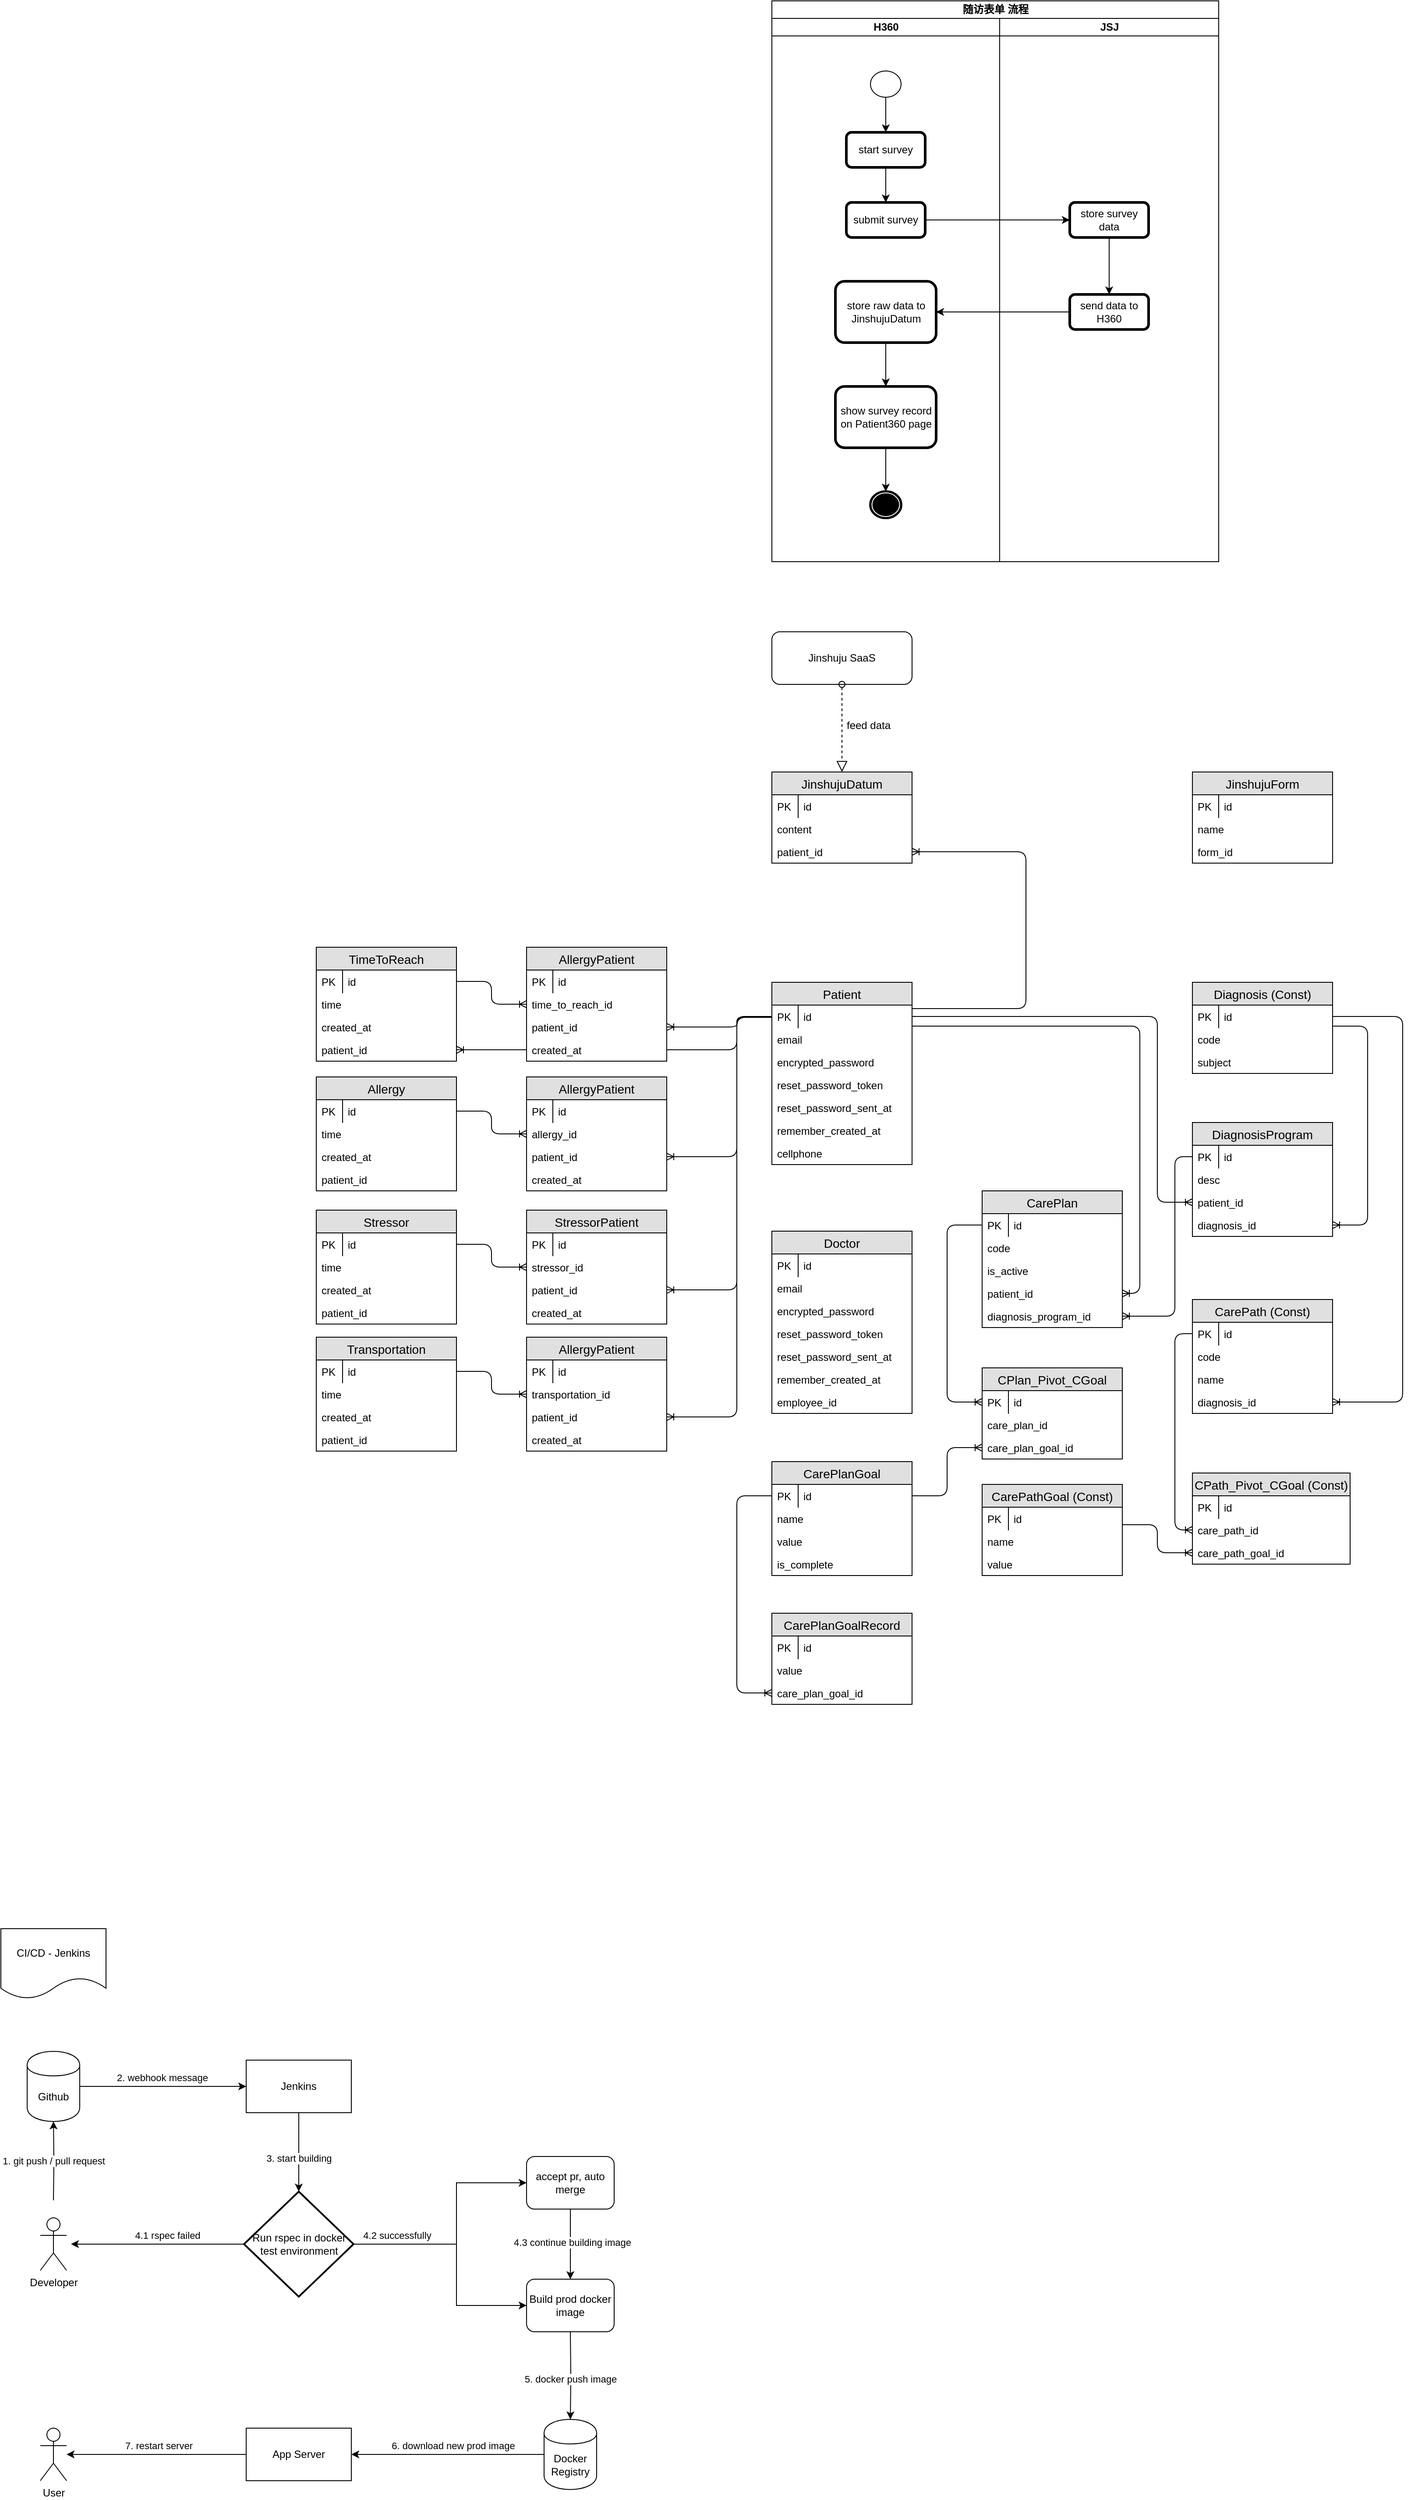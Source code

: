 <mxfile version="14.3.1" type="github">
  <diagram id="nuEcVIXrLbvVM1fUiZzF" name="Page-1">
    <mxGraphModel dx="2276" dy="1894" grid="1" gridSize="10" guides="1" tooltips="1" connect="1" arrows="1" fold="1" page="1" pageScale="1" pageWidth="850" pageHeight="1100" math="0" shadow="0">
      <root>
        <mxCell id="0" />
        <mxCell id="1" parent="0" />
        <mxCell id="5Z3BYzDQgMa1WQDFU6qO-2" value="Patient" style="swimlane;fontStyle=0;childLayout=stackLayout;horizontal=1;startSize=26;fillColor=#e0e0e0;horizontalStack=0;resizeParent=1;resizeParentMax=0;resizeLast=0;collapsible=1;marginBottom=0;swimlaneFillColor=#ffffff;align=center;fontSize=14;" parent="1" vertex="1">
          <mxGeometry x="80" y="80" width="160" height="208" as="geometry" />
        </mxCell>
        <mxCell id="5Z3BYzDQgMa1WQDFU6qO-6" value="id" style="shape=partialRectangle;top=0;left=0;right=0;bottom=0;align=left;verticalAlign=top;fillColor=none;spacingLeft=34;spacingRight=4;overflow=hidden;rotatable=0;points=[[0,0.5],[1,0.5]];portConstraint=eastwest;dropTarget=0;fontSize=12;" parent="5Z3BYzDQgMa1WQDFU6qO-2" vertex="1">
          <mxGeometry y="26" width="160" height="26" as="geometry" />
        </mxCell>
        <mxCell id="5Z3BYzDQgMa1WQDFU6qO-7" value="PK" style="shape=partialRectangle;top=0;left=0;bottom=0;fillColor=none;align=left;verticalAlign=top;spacingLeft=4;spacingRight=4;overflow=hidden;rotatable=0;points=[];portConstraint=eastwest;part=1;fontSize=12;" parent="5Z3BYzDQgMa1WQDFU6qO-6" vertex="1" connectable="0">
          <mxGeometry width="30" height="26" as="geometry" />
        </mxCell>
        <mxCell id="5Z3BYzDQgMa1WQDFU6qO-3" value="email" style="text;strokeColor=none;fillColor=none;spacingLeft=4;spacingRight=4;overflow=hidden;rotatable=0;points=[[0,0.5],[1,0.5]];portConstraint=eastwest;fontSize=12;" parent="5Z3BYzDQgMa1WQDFU6qO-2" vertex="1">
          <mxGeometry y="52" width="160" height="26" as="geometry" />
        </mxCell>
        <mxCell id="5Z3BYzDQgMa1WQDFU6qO-4" value="encrypted_password" style="text;strokeColor=none;fillColor=none;spacingLeft=4;spacingRight=4;overflow=hidden;rotatable=0;points=[[0,0.5],[1,0.5]];portConstraint=eastwest;fontSize=12;" parent="5Z3BYzDQgMa1WQDFU6qO-2" vertex="1">
          <mxGeometry y="78" width="160" height="26" as="geometry" />
        </mxCell>
        <mxCell id="5Z3BYzDQgMa1WQDFU6qO-5" value="reset_password_token" style="text;strokeColor=none;fillColor=none;spacingLeft=4;spacingRight=4;overflow=hidden;rotatable=0;points=[[0,0.5],[1,0.5]];portConstraint=eastwest;fontSize=12;" parent="5Z3BYzDQgMa1WQDFU6qO-2" vertex="1">
          <mxGeometry y="104" width="160" height="26" as="geometry" />
        </mxCell>
        <mxCell id="5Z3BYzDQgMa1WQDFU6qO-8" value="reset_password_sent_at" style="text;strokeColor=none;fillColor=none;spacingLeft=4;spacingRight=4;overflow=hidden;rotatable=0;points=[[0,0.5],[1,0.5]];portConstraint=eastwest;fontSize=12;" parent="5Z3BYzDQgMa1WQDFU6qO-2" vertex="1">
          <mxGeometry y="130" width="160" height="26" as="geometry" />
        </mxCell>
        <mxCell id="5Z3BYzDQgMa1WQDFU6qO-82" value="remember_created_at" style="text;strokeColor=none;fillColor=none;spacingLeft=4;spacingRight=4;overflow=hidden;rotatable=0;points=[[0,0.5],[1,0.5]];portConstraint=eastwest;fontSize=12;" parent="5Z3BYzDQgMa1WQDFU6qO-2" vertex="1">
          <mxGeometry y="156" width="160" height="26" as="geometry" />
        </mxCell>
        <mxCell id="5Z3BYzDQgMa1WQDFU6qO-9" value="cellphone" style="text;strokeColor=none;fillColor=none;spacingLeft=4;spacingRight=4;overflow=hidden;rotatable=0;points=[[0,0.5],[1,0.5]];portConstraint=eastwest;fontSize=12;" parent="5Z3BYzDQgMa1WQDFU6qO-2" vertex="1">
          <mxGeometry y="182" width="160" height="26" as="geometry" />
        </mxCell>
        <mxCell id="5Z3BYzDQgMa1WQDFU6qO-13" value="Allergy" style="swimlane;fontStyle=0;childLayout=stackLayout;horizontal=1;startSize=26;fillColor=#e0e0e0;horizontalStack=0;resizeParent=1;resizeParentMax=0;resizeLast=0;collapsible=1;marginBottom=0;swimlaneFillColor=#ffffff;align=center;fontSize=14;" parent="1" vertex="1">
          <mxGeometry x="-440" y="188" width="160" height="130" as="geometry" />
        </mxCell>
        <mxCell id="5Z3BYzDQgMa1WQDFU6qO-14" value="id" style="shape=partialRectangle;top=0;left=0;right=0;bottom=0;align=left;verticalAlign=top;fillColor=none;spacingLeft=34;spacingRight=4;overflow=hidden;rotatable=0;points=[[0,0.5],[1,0.5]];portConstraint=eastwest;dropTarget=0;fontSize=12;" parent="5Z3BYzDQgMa1WQDFU6qO-13" vertex="1">
          <mxGeometry y="26" width="160" height="26" as="geometry" />
        </mxCell>
        <mxCell id="5Z3BYzDQgMa1WQDFU6qO-15" value="PK" style="shape=partialRectangle;top=0;left=0;bottom=0;fillColor=none;align=left;verticalAlign=top;spacingLeft=4;spacingRight=4;overflow=hidden;rotatable=0;points=[];portConstraint=eastwest;part=1;fontSize=12;" parent="5Z3BYzDQgMa1WQDFU6qO-14" vertex="1" connectable="0">
          <mxGeometry width="30" height="26" as="geometry" />
        </mxCell>
        <mxCell id="5Z3BYzDQgMa1WQDFU6qO-16" value="time" style="text;strokeColor=none;fillColor=none;spacingLeft=4;spacingRight=4;overflow=hidden;rotatable=0;points=[[0,0.5],[1,0.5]];portConstraint=eastwest;fontSize=12;" parent="5Z3BYzDQgMa1WQDFU6qO-13" vertex="1">
          <mxGeometry y="52" width="160" height="26" as="geometry" />
        </mxCell>
        <mxCell id="5Z3BYzDQgMa1WQDFU6qO-22" value="created_at" style="text;strokeColor=none;fillColor=none;spacingLeft=4;spacingRight=4;overflow=hidden;rotatable=0;points=[[0,0.5],[1,0.5]];portConstraint=eastwest;fontSize=12;" parent="5Z3BYzDQgMa1WQDFU6qO-13" vertex="1">
          <mxGeometry y="78" width="160" height="26" as="geometry" />
        </mxCell>
        <mxCell id="5Z3BYzDQgMa1WQDFU6qO-55" value="patient_id" style="text;strokeColor=none;fillColor=none;spacingLeft=4;spacingRight=4;overflow=hidden;rotatable=0;points=[[0,0.5],[1,0.5]];portConstraint=eastwest;fontSize=12;" parent="5Z3BYzDQgMa1WQDFU6qO-13" vertex="1">
          <mxGeometry y="104" width="160" height="26" as="geometry" />
        </mxCell>
        <mxCell id="5Z3BYzDQgMa1WQDFU6qO-23" value="Doctor" style="swimlane;fontStyle=0;childLayout=stackLayout;horizontal=1;startSize=26;fillColor=#e0e0e0;horizontalStack=0;resizeParent=1;resizeParentMax=0;resizeLast=0;collapsible=1;marginBottom=0;swimlaneFillColor=#ffffff;align=center;fontSize=14;" parent="1" vertex="1">
          <mxGeometry x="80" y="364" width="160" height="208" as="geometry" />
        </mxCell>
        <mxCell id="5Z3BYzDQgMa1WQDFU6qO-24" value="id" style="shape=partialRectangle;top=0;left=0;right=0;bottom=0;align=left;verticalAlign=top;fillColor=none;spacingLeft=34;spacingRight=4;overflow=hidden;rotatable=0;points=[[0,0.5],[1,0.5]];portConstraint=eastwest;dropTarget=0;fontSize=12;" parent="5Z3BYzDQgMa1WQDFU6qO-23" vertex="1">
          <mxGeometry y="26" width="160" height="26" as="geometry" />
        </mxCell>
        <mxCell id="5Z3BYzDQgMa1WQDFU6qO-25" value="PK" style="shape=partialRectangle;top=0;left=0;bottom=0;fillColor=none;align=left;verticalAlign=top;spacingLeft=4;spacingRight=4;overflow=hidden;rotatable=0;points=[];portConstraint=eastwest;part=1;fontSize=12;" parent="5Z3BYzDQgMa1WQDFU6qO-24" vertex="1" connectable="0">
          <mxGeometry width="30" height="26" as="geometry" />
        </mxCell>
        <mxCell id="5Z3BYzDQgMa1WQDFU6qO-26" value="email" style="text;strokeColor=none;fillColor=none;spacingLeft=4;spacingRight=4;overflow=hidden;rotatable=0;points=[[0,0.5],[1,0.5]];portConstraint=eastwest;fontSize=12;" parent="5Z3BYzDQgMa1WQDFU6qO-23" vertex="1">
          <mxGeometry y="52" width="160" height="26" as="geometry" />
        </mxCell>
        <mxCell id="5Z3BYzDQgMa1WQDFU6qO-27" value="encrypted_password" style="text;strokeColor=none;fillColor=none;spacingLeft=4;spacingRight=4;overflow=hidden;rotatable=0;points=[[0,0.5],[1,0.5]];portConstraint=eastwest;fontSize=12;" parent="5Z3BYzDQgMa1WQDFU6qO-23" vertex="1">
          <mxGeometry y="78" width="160" height="26" as="geometry" />
        </mxCell>
        <mxCell id="5Z3BYzDQgMa1WQDFU6qO-28" value="reset_password_token" style="text;strokeColor=none;fillColor=none;spacingLeft=4;spacingRight=4;overflow=hidden;rotatable=0;points=[[0,0.5],[1,0.5]];portConstraint=eastwest;fontSize=12;" parent="5Z3BYzDQgMa1WQDFU6qO-23" vertex="1">
          <mxGeometry y="104" width="160" height="26" as="geometry" />
        </mxCell>
        <mxCell id="5Z3BYzDQgMa1WQDFU6qO-29" value="reset_password_sent_at" style="text;strokeColor=none;fillColor=none;spacingLeft=4;spacingRight=4;overflow=hidden;rotatable=0;points=[[0,0.5],[1,0.5]];portConstraint=eastwest;fontSize=12;" parent="5Z3BYzDQgMa1WQDFU6qO-23" vertex="1">
          <mxGeometry y="130" width="160" height="26" as="geometry" />
        </mxCell>
        <mxCell id="5Z3BYzDQgMa1WQDFU6qO-83" value="remember_created_at" style="text;strokeColor=none;fillColor=none;spacingLeft=4;spacingRight=4;overflow=hidden;rotatable=0;points=[[0,0.5],[1,0.5]];portConstraint=eastwest;fontSize=12;" parent="5Z3BYzDQgMa1WQDFU6qO-23" vertex="1">
          <mxGeometry y="156" width="160" height="26" as="geometry" />
        </mxCell>
        <mxCell id="5Z3BYzDQgMa1WQDFU6qO-30" value="employee_id" style="text;strokeColor=none;fillColor=none;spacingLeft=4;spacingRight=4;overflow=hidden;rotatable=0;points=[[0,0.5],[1,0.5]];portConstraint=eastwest;fontSize=12;" parent="5Z3BYzDQgMa1WQDFU6qO-23" vertex="1">
          <mxGeometry y="182" width="160" height="26" as="geometry" />
        </mxCell>
        <mxCell id="5Z3BYzDQgMa1WQDFU6qO-33" value="DiagnosisProgram" style="swimlane;fontStyle=0;childLayout=stackLayout;horizontal=1;startSize=26;fillColor=#e0e0e0;horizontalStack=0;resizeParent=1;resizeParentMax=0;resizeLast=0;collapsible=1;marginBottom=0;swimlaneFillColor=#ffffff;align=center;fontSize=14;" parent="1" vertex="1">
          <mxGeometry x="560" y="240" width="160" height="130" as="geometry" />
        </mxCell>
        <mxCell id="5Z3BYzDQgMa1WQDFU6qO-34" value="id" style="shape=partialRectangle;top=0;left=0;right=0;bottom=0;align=left;verticalAlign=top;fillColor=none;spacingLeft=34;spacingRight=4;overflow=hidden;rotatable=0;points=[[0,0.5],[1,0.5]];portConstraint=eastwest;dropTarget=0;fontSize=12;" parent="5Z3BYzDQgMa1WQDFU6qO-33" vertex="1">
          <mxGeometry y="26" width="160" height="26" as="geometry" />
        </mxCell>
        <mxCell id="5Z3BYzDQgMa1WQDFU6qO-35" value="PK" style="shape=partialRectangle;top=0;left=0;bottom=0;fillColor=none;align=left;verticalAlign=top;spacingLeft=4;spacingRight=4;overflow=hidden;rotatable=0;points=[];portConstraint=eastwest;part=1;fontSize=12;" parent="5Z3BYzDQgMa1WQDFU6qO-34" vertex="1" connectable="0">
          <mxGeometry width="30" height="26" as="geometry" />
        </mxCell>
        <mxCell id="5Z3BYzDQgMa1WQDFU6qO-36" value="desc&#xa;&#xa;" style="text;strokeColor=none;fillColor=none;spacingLeft=4;spacingRight=4;overflow=hidden;rotatable=0;points=[[0,0.5],[1,0.5]];portConstraint=eastwest;fontSize=12;" parent="5Z3BYzDQgMa1WQDFU6qO-33" vertex="1">
          <mxGeometry y="52" width="160" height="26" as="geometry" />
        </mxCell>
        <mxCell id="5Z3BYzDQgMa1WQDFU6qO-99" value="patient_id" style="text;strokeColor=none;fillColor=none;spacingLeft=4;spacingRight=4;overflow=hidden;rotatable=0;points=[[0,0.5],[1,0.5]];portConstraint=eastwest;fontSize=12;" parent="5Z3BYzDQgMa1WQDFU6qO-33" vertex="1">
          <mxGeometry y="78" width="160" height="26" as="geometry" />
        </mxCell>
        <mxCell id="5Z3BYzDQgMa1WQDFU6qO-101" value="diagnosis_id" style="text;strokeColor=none;fillColor=none;spacingLeft=4;spacingRight=4;overflow=hidden;rotatable=0;points=[[0,0.5],[1,0.5]];portConstraint=eastwest;fontSize=12;" parent="5Z3BYzDQgMa1WQDFU6qO-33" vertex="1">
          <mxGeometry y="104" width="160" height="26" as="geometry" />
        </mxCell>
        <mxCell id="5Z3BYzDQgMa1WQDFU6qO-43" value="Diagnosis (Const)" style="swimlane;fontStyle=0;childLayout=stackLayout;horizontal=1;startSize=26;fillColor=#e0e0e0;horizontalStack=0;resizeParent=1;resizeParentMax=0;resizeLast=0;collapsible=1;marginBottom=0;swimlaneFillColor=#ffffff;align=center;fontSize=14;" parent="1" vertex="1">
          <mxGeometry x="560" y="80" width="160" height="104" as="geometry" />
        </mxCell>
        <mxCell id="5Z3BYzDQgMa1WQDFU6qO-44" value="id" style="shape=partialRectangle;top=0;left=0;right=0;bottom=0;align=left;verticalAlign=top;fillColor=none;spacingLeft=34;spacingRight=4;overflow=hidden;rotatable=0;points=[[0,0.5],[1,0.5]];portConstraint=eastwest;dropTarget=0;fontSize=12;" parent="5Z3BYzDQgMa1WQDFU6qO-43" vertex="1">
          <mxGeometry y="26" width="160" height="26" as="geometry" />
        </mxCell>
        <mxCell id="5Z3BYzDQgMa1WQDFU6qO-45" value="PK" style="shape=partialRectangle;top=0;left=0;bottom=0;fillColor=none;align=left;verticalAlign=top;spacingLeft=4;spacingRight=4;overflow=hidden;rotatable=0;points=[];portConstraint=eastwest;part=1;fontSize=12;" parent="5Z3BYzDQgMa1WQDFU6qO-44" vertex="1" connectable="0">
          <mxGeometry width="30" height="26" as="geometry" />
        </mxCell>
        <mxCell id="5Z3BYzDQgMa1WQDFU6qO-46" value="code" style="text;strokeColor=none;fillColor=none;spacingLeft=4;spacingRight=4;overflow=hidden;rotatable=0;points=[[0,0.5],[1,0.5]];portConstraint=eastwest;fontSize=12;" parent="5Z3BYzDQgMa1WQDFU6qO-43" vertex="1">
          <mxGeometry y="52" width="160" height="26" as="geometry" />
        </mxCell>
        <mxCell id="5Z3BYzDQgMa1WQDFU6qO-47" value="subject" style="text;strokeColor=none;fillColor=none;spacingLeft=4;spacingRight=4;overflow=hidden;rotatable=0;points=[[0,0.5],[1,0.5]];portConstraint=eastwest;fontSize=12;" parent="5Z3BYzDQgMa1WQDFU6qO-43" vertex="1">
          <mxGeometry y="78" width="160" height="26" as="geometry" />
        </mxCell>
        <mxCell id="5Z3BYzDQgMa1WQDFU6qO-57" value="CarePath (Const)" style="swimlane;fontStyle=0;childLayout=stackLayout;horizontal=1;startSize=26;fillColor=#e0e0e0;horizontalStack=0;resizeParent=1;resizeParentMax=0;resizeLast=0;collapsible=1;marginBottom=0;swimlaneFillColor=#ffffff;align=center;fontSize=14;" parent="1" vertex="1">
          <mxGeometry x="560" y="442" width="160" height="130" as="geometry" />
        </mxCell>
        <mxCell id="5Z3BYzDQgMa1WQDFU6qO-58" value="id" style="shape=partialRectangle;top=0;left=0;right=0;bottom=0;align=left;verticalAlign=top;fillColor=none;spacingLeft=34;spacingRight=4;overflow=hidden;rotatable=0;points=[[0,0.5],[1,0.5]];portConstraint=eastwest;dropTarget=0;fontSize=12;" parent="5Z3BYzDQgMa1WQDFU6qO-57" vertex="1">
          <mxGeometry y="26" width="160" height="26" as="geometry" />
        </mxCell>
        <mxCell id="5Z3BYzDQgMa1WQDFU6qO-59" value="PK" style="shape=partialRectangle;top=0;left=0;bottom=0;fillColor=none;align=left;verticalAlign=top;spacingLeft=4;spacingRight=4;overflow=hidden;rotatable=0;points=[];portConstraint=eastwest;part=1;fontSize=12;" parent="5Z3BYzDQgMa1WQDFU6qO-58" vertex="1" connectable="0">
          <mxGeometry width="30" height="26" as="geometry" />
        </mxCell>
        <mxCell id="5Z3BYzDQgMa1WQDFU6qO-60" value="code" style="text;strokeColor=none;fillColor=none;spacingLeft=4;spacingRight=4;overflow=hidden;rotatable=0;points=[[0,0.5],[1,0.5]];portConstraint=eastwest;fontSize=12;" parent="5Z3BYzDQgMa1WQDFU6qO-57" vertex="1">
          <mxGeometry y="52" width="160" height="26" as="geometry" />
        </mxCell>
        <mxCell id="5Z3BYzDQgMa1WQDFU6qO-61" value="name" style="text;strokeColor=none;fillColor=none;spacingLeft=4;spacingRight=4;overflow=hidden;rotatable=0;points=[[0,0.5],[1,0.5]];portConstraint=eastwest;fontSize=12;" parent="5Z3BYzDQgMa1WQDFU6qO-57" vertex="1">
          <mxGeometry y="78" width="160" height="26" as="geometry" />
        </mxCell>
        <mxCell id="5Z3BYzDQgMa1WQDFU6qO-103" value="diagnosis_id" style="text;strokeColor=none;fillColor=none;spacingLeft=4;spacingRight=4;overflow=hidden;rotatable=0;points=[[0,0.5],[1,0.5]];portConstraint=eastwest;fontSize=12;" parent="5Z3BYzDQgMa1WQDFU6qO-57" vertex="1">
          <mxGeometry y="104" width="160" height="26" as="geometry" />
        </mxCell>
        <mxCell id="5Z3BYzDQgMa1WQDFU6qO-65" value="CarePlan" style="swimlane;fontStyle=0;childLayout=stackLayout;horizontal=1;startSize=26;fillColor=#e0e0e0;horizontalStack=0;resizeParent=1;resizeParentMax=0;resizeLast=0;collapsible=1;marginBottom=0;swimlaneFillColor=#ffffff;align=center;fontSize=14;" parent="1" vertex="1">
          <mxGeometry x="320" y="318" width="160" height="156" as="geometry" />
        </mxCell>
        <mxCell id="5Z3BYzDQgMa1WQDFU6qO-66" value="id" style="shape=partialRectangle;top=0;left=0;right=0;bottom=0;align=left;verticalAlign=top;fillColor=none;spacingLeft=34;spacingRight=4;overflow=hidden;rotatable=0;points=[[0,0.5],[1,0.5]];portConstraint=eastwest;dropTarget=0;fontSize=12;" parent="5Z3BYzDQgMa1WQDFU6qO-65" vertex="1">
          <mxGeometry y="26" width="160" height="26" as="geometry" />
        </mxCell>
        <mxCell id="5Z3BYzDQgMa1WQDFU6qO-67" value="PK" style="shape=partialRectangle;top=0;left=0;bottom=0;fillColor=none;align=left;verticalAlign=top;spacingLeft=4;spacingRight=4;overflow=hidden;rotatable=0;points=[];portConstraint=eastwest;part=1;fontSize=12;" parent="5Z3BYzDQgMa1WQDFU6qO-66" vertex="1" connectable="0">
          <mxGeometry width="30" height="26" as="geometry" />
        </mxCell>
        <mxCell id="5Z3BYzDQgMa1WQDFU6qO-118" value="code" style="text;strokeColor=none;fillColor=none;spacingLeft=4;spacingRight=4;overflow=hidden;rotatable=0;points=[[0,0.5],[1,0.5]];portConstraint=eastwest;fontSize=12;" parent="5Z3BYzDQgMa1WQDFU6qO-65" vertex="1">
          <mxGeometry y="52" width="160" height="26" as="geometry" />
        </mxCell>
        <mxCell id="5Z3BYzDQgMa1WQDFU6qO-117" value="is_active" style="text;strokeColor=none;fillColor=none;spacingLeft=4;spacingRight=4;overflow=hidden;rotatable=0;points=[[0,0.5],[1,0.5]];portConstraint=eastwest;fontSize=12;" parent="5Z3BYzDQgMa1WQDFU6qO-65" vertex="1">
          <mxGeometry y="78" width="160" height="26" as="geometry" />
        </mxCell>
        <mxCell id="5Z3BYzDQgMa1WQDFU6qO-121" value="patient_id" style="text;strokeColor=none;fillColor=none;spacingLeft=4;spacingRight=4;overflow=hidden;rotatable=0;points=[[0,0.5],[1,0.5]];portConstraint=eastwest;fontSize=12;" parent="5Z3BYzDQgMa1WQDFU6qO-65" vertex="1">
          <mxGeometry y="104" width="160" height="26" as="geometry" />
        </mxCell>
        <mxCell id="5Z3BYzDQgMa1WQDFU6qO-124" value="diagnosis_program_id" style="text;strokeColor=none;fillColor=none;spacingLeft=4;spacingRight=4;overflow=hidden;rotatable=0;points=[[0,0.5],[1,0.5]];portConstraint=eastwest;fontSize=12;" parent="5Z3BYzDQgMa1WQDFU6qO-65" vertex="1">
          <mxGeometry y="130" width="160" height="26" as="geometry" />
        </mxCell>
        <mxCell id="5Z3BYzDQgMa1WQDFU6qO-73" value="CarePathGoal (Const)" style="swimlane;fontStyle=0;childLayout=stackLayout;horizontal=1;startSize=26;fillColor=#e0e0e0;horizontalStack=0;resizeParent=1;resizeParentMax=0;resizeLast=0;collapsible=1;marginBottom=0;swimlaneFillColor=#ffffff;align=center;fontSize=14;" parent="1" vertex="1">
          <mxGeometry x="320" y="653" width="160" height="104" as="geometry" />
        </mxCell>
        <mxCell id="5Z3BYzDQgMa1WQDFU6qO-74" value="id" style="shape=partialRectangle;top=0;left=0;right=0;bottom=0;align=left;verticalAlign=top;fillColor=none;spacingLeft=34;spacingRight=4;overflow=hidden;rotatable=0;points=[[0,0.5],[1,0.5]];portConstraint=eastwest;dropTarget=0;fontSize=12;" parent="5Z3BYzDQgMa1WQDFU6qO-73" vertex="1">
          <mxGeometry y="26" width="160" height="26" as="geometry" />
        </mxCell>
        <mxCell id="5Z3BYzDQgMa1WQDFU6qO-75" value="PK" style="shape=partialRectangle;top=0;left=0;bottom=0;fillColor=none;align=left;verticalAlign=top;spacingLeft=4;spacingRight=4;overflow=hidden;rotatable=0;points=[];portConstraint=eastwest;part=1;fontSize=12;" parent="5Z3BYzDQgMa1WQDFU6qO-74" vertex="1" connectable="0">
          <mxGeometry width="30" height="26" as="geometry" />
        </mxCell>
        <mxCell id="5Z3BYzDQgMa1WQDFU6qO-77" value="name" style="text;strokeColor=none;fillColor=none;spacingLeft=4;spacingRight=4;overflow=hidden;rotatable=0;points=[[0,0.5],[1,0.5]];portConstraint=eastwest;fontSize=12;" parent="5Z3BYzDQgMa1WQDFU6qO-73" vertex="1">
          <mxGeometry y="52" width="160" height="26" as="geometry" />
        </mxCell>
        <mxCell id="5Z3BYzDQgMa1WQDFU6qO-78" value="value" style="text;strokeColor=none;fillColor=none;spacingLeft=4;spacingRight=4;overflow=hidden;rotatable=0;points=[[0,0.5],[1,0.5]];portConstraint=eastwest;fontSize=12;" parent="5Z3BYzDQgMa1WQDFU6qO-73" vertex="1">
          <mxGeometry y="78" width="160" height="26" as="geometry" />
        </mxCell>
        <mxCell id="5Z3BYzDQgMa1WQDFU6qO-84" value="CPlan_Pivot_CGoal" style="swimlane;fontStyle=0;childLayout=stackLayout;horizontal=1;startSize=26;fillColor=#e0e0e0;horizontalStack=0;resizeParent=1;resizeParentMax=0;resizeLast=0;collapsible=1;marginBottom=0;swimlaneFillColor=#ffffff;align=center;fontSize=14;" parent="1" vertex="1">
          <mxGeometry x="320" y="520" width="160" height="104" as="geometry" />
        </mxCell>
        <mxCell id="5Z3BYzDQgMa1WQDFU6qO-85" value="id" style="shape=partialRectangle;top=0;left=0;right=0;bottom=0;align=left;verticalAlign=top;fillColor=none;spacingLeft=34;spacingRight=4;overflow=hidden;rotatable=0;points=[[0,0.5],[1,0.5]];portConstraint=eastwest;dropTarget=0;fontSize=12;" parent="5Z3BYzDQgMa1WQDFU6qO-84" vertex="1">
          <mxGeometry y="26" width="160" height="26" as="geometry" />
        </mxCell>
        <mxCell id="5Z3BYzDQgMa1WQDFU6qO-86" value="PK" style="shape=partialRectangle;top=0;left=0;bottom=0;fillColor=none;align=left;verticalAlign=top;spacingLeft=4;spacingRight=4;overflow=hidden;rotatable=0;points=[];portConstraint=eastwest;part=1;fontSize=12;" parent="5Z3BYzDQgMa1WQDFU6qO-85" vertex="1" connectable="0">
          <mxGeometry width="30" height="26" as="geometry" />
        </mxCell>
        <mxCell id="5Z3BYzDQgMa1WQDFU6qO-87" value="care_plan_id" style="text;strokeColor=none;fillColor=none;spacingLeft=4;spacingRight=4;overflow=hidden;rotatable=0;points=[[0,0.5],[1,0.5]];portConstraint=eastwest;fontSize=12;" parent="5Z3BYzDQgMa1WQDFU6qO-84" vertex="1">
          <mxGeometry y="52" width="160" height="26" as="geometry" />
        </mxCell>
        <mxCell id="5Z3BYzDQgMa1WQDFU6qO-88" value="care_plan_goal_id" style="text;strokeColor=none;fillColor=none;spacingLeft=4;spacingRight=4;overflow=hidden;rotatable=0;points=[[0,0.5],[1,0.5]];portConstraint=eastwest;fontSize=12;" parent="5Z3BYzDQgMa1WQDFU6qO-84" vertex="1">
          <mxGeometry y="78" width="160" height="26" as="geometry" />
        </mxCell>
        <mxCell id="5Z3BYzDQgMa1WQDFU6qO-100" value="" style="edgeStyle=orthogonalEdgeStyle;fontSize=12;html=1;endArrow=ERoneToMany;" parent="1" source="5Z3BYzDQgMa1WQDFU6qO-6" target="5Z3BYzDQgMa1WQDFU6qO-99" edge="1">
          <mxGeometry width="100" height="100" relative="1" as="geometry">
            <mxPoint x="290" y="155" as="sourcePoint" />
            <mxPoint x="210" y="337" as="targetPoint" />
            <Array as="points">
              <mxPoint x="520" y="119" />
              <mxPoint x="520" y="331" />
            </Array>
          </mxGeometry>
        </mxCell>
        <mxCell id="5Z3BYzDQgMa1WQDFU6qO-102" value="" style="edgeStyle=orthogonalEdgeStyle;fontSize=12;html=1;endArrow=ERoneToMany;" parent="1" source="5Z3BYzDQgMa1WQDFU6qO-44" target="5Z3BYzDQgMa1WQDFU6qO-101" edge="1">
          <mxGeometry width="100" height="100" relative="1" as="geometry">
            <mxPoint x="490" y="129" as="sourcePoint" />
            <mxPoint x="570" y="444" as="targetPoint" />
            <Array as="points">
              <mxPoint x="760" y="130" />
              <mxPoint x="760" y="357" />
            </Array>
          </mxGeometry>
        </mxCell>
        <mxCell id="5Z3BYzDQgMa1WQDFU6qO-104" value="" style="edgeStyle=orthogonalEdgeStyle;fontSize=12;html=1;endArrow=ERoneToMany;" parent="1" source="5Z3BYzDQgMa1WQDFU6qO-44" target="5Z3BYzDQgMa1WQDFU6qO-103" edge="1">
          <mxGeometry width="100" height="100" relative="1" as="geometry">
            <mxPoint x="740" y="170" as="sourcePoint" />
            <mxPoint x="730" y="470" as="targetPoint" />
            <Array as="points">
              <mxPoint x="800" y="119" />
              <mxPoint x="800" y="559" />
            </Array>
          </mxGeometry>
        </mxCell>
        <mxCell id="5Z3BYzDQgMa1WQDFU6qO-105" value="" style="edgeStyle=orthogonalEdgeStyle;fontSize=12;html=1;endArrow=ERoneToMany;" parent="1" source="5Z3BYzDQgMa1WQDFU6qO-66" target="5Z3BYzDQgMa1WQDFU6qO-85" edge="1">
          <mxGeometry width="100" height="100" relative="1" as="geometry">
            <mxPoint x="460" y="511" as="sourcePoint" />
            <mxPoint x="460" y="852" as="targetPoint" />
            <Array as="points">
              <mxPoint x="280" y="357" />
              <mxPoint x="280" y="559" />
            </Array>
          </mxGeometry>
        </mxCell>
        <mxCell id="5Z3BYzDQgMa1WQDFU6qO-106" value="" style="edgeStyle=orthogonalEdgeStyle;fontSize=12;html=1;endArrow=ERoneToMany;" parent="1" source="OGw_8-Kg8HZaLpu6GbRe-2" target="5Z3BYzDQgMa1WQDFU6qO-88" edge="1">
          <mxGeometry width="100" height="100" relative="1" as="geometry">
            <mxPoint x="490" y="489" as="sourcePoint" />
            <mxPoint x="540" y="770" as="targetPoint" />
            <Array as="points">
              <mxPoint x="280" y="666" />
              <mxPoint x="280" y="611" />
            </Array>
          </mxGeometry>
        </mxCell>
        <mxCell id="5Z3BYzDQgMa1WQDFU6qO-107" value="CPath_Pivot_CGoal (Const)" style="swimlane;fontStyle=0;childLayout=stackLayout;horizontal=1;startSize=26;fillColor=#e0e0e0;horizontalStack=0;resizeParent=1;resizeParentMax=0;resizeLast=0;collapsible=1;marginBottom=0;swimlaneFillColor=#ffffff;align=center;fontSize=14;" parent="1" vertex="1">
          <mxGeometry x="560" y="640" width="180" height="104" as="geometry" />
        </mxCell>
        <mxCell id="5Z3BYzDQgMa1WQDFU6qO-108" value="id" style="shape=partialRectangle;top=0;left=0;right=0;bottom=0;align=left;verticalAlign=top;fillColor=none;spacingLeft=34;spacingRight=4;overflow=hidden;rotatable=0;points=[[0,0.5],[1,0.5]];portConstraint=eastwest;dropTarget=0;fontSize=12;" parent="5Z3BYzDQgMa1WQDFU6qO-107" vertex="1">
          <mxGeometry y="26" width="180" height="26" as="geometry" />
        </mxCell>
        <mxCell id="5Z3BYzDQgMa1WQDFU6qO-109" value="PK" style="shape=partialRectangle;top=0;left=0;bottom=0;fillColor=none;align=left;verticalAlign=top;spacingLeft=4;spacingRight=4;overflow=hidden;rotatable=0;points=[];portConstraint=eastwest;part=1;fontSize=12;" parent="5Z3BYzDQgMa1WQDFU6qO-108" vertex="1" connectable="0">
          <mxGeometry width="30" height="26" as="geometry" />
        </mxCell>
        <mxCell id="5Z3BYzDQgMa1WQDFU6qO-110" value="care_path_id" style="text;strokeColor=none;fillColor=none;spacingLeft=4;spacingRight=4;overflow=hidden;rotatable=0;points=[[0,0.5],[1,0.5]];portConstraint=eastwest;fontSize=12;" parent="5Z3BYzDQgMa1WQDFU6qO-107" vertex="1">
          <mxGeometry y="52" width="180" height="26" as="geometry" />
        </mxCell>
        <mxCell id="5Z3BYzDQgMa1WQDFU6qO-111" value="care_path_goal_id" style="text;strokeColor=none;fillColor=none;spacingLeft=4;spacingRight=4;overflow=hidden;rotatable=0;points=[[0,0.5],[1,0.5]];portConstraint=eastwest;fontSize=12;" parent="5Z3BYzDQgMa1WQDFU6qO-107" vertex="1">
          <mxGeometry y="78" width="180" height="26" as="geometry" />
        </mxCell>
        <mxCell id="5Z3BYzDQgMa1WQDFU6qO-115" value="" style="edgeStyle=orthogonalEdgeStyle;fontSize=12;html=1;endArrow=ERoneToMany;" parent="1" source="5Z3BYzDQgMa1WQDFU6qO-58" target="5Z3BYzDQgMa1WQDFU6qO-110" edge="1">
          <mxGeometry width="100" height="100" relative="1" as="geometry">
            <mxPoint x="480" y="851" as="sourcePoint" />
            <mxPoint x="480" y="783" as="targetPoint" />
            <Array as="points">
              <mxPoint x="540" y="481" />
              <mxPoint x="540" y="705" />
            </Array>
          </mxGeometry>
        </mxCell>
        <mxCell id="5Z3BYzDQgMa1WQDFU6qO-116" value="" style="edgeStyle=orthogonalEdgeStyle;fontSize=12;html=1;endArrow=ERoneToMany;" parent="1" source="5Z3BYzDQgMa1WQDFU6qO-74" target="5Z3BYzDQgMa1WQDFU6qO-111" edge="1">
          <mxGeometry width="100" height="100" relative="1" as="geometry">
            <mxPoint x="530" y="580" as="sourcePoint" />
            <mxPoint x="530" y="778" as="targetPoint" />
            <Array as="points">
              <mxPoint x="520" y="699" />
              <mxPoint x="520" y="731" />
            </Array>
          </mxGeometry>
        </mxCell>
        <mxCell id="5Z3BYzDQgMa1WQDFU6qO-119" value="" style="edgeStyle=orthogonalEdgeStyle;fontSize=12;html=1;endArrow=ERoneToMany;" parent="1" source="5Z3BYzDQgMa1WQDFU6qO-6" target="5Z3BYzDQgMa1WQDFU6qO-121" edge="1">
          <mxGeometry width="100" height="100" relative="1" as="geometry">
            <mxPoint x="490" y="650" as="sourcePoint" />
            <mxPoint x="490" y="530" as="targetPoint" />
            <Array as="points">
              <mxPoint x="500" y="130" />
              <mxPoint x="500" y="435" />
            </Array>
          </mxGeometry>
        </mxCell>
        <mxCell id="5Z3BYzDQgMa1WQDFU6qO-122" value="" style="edgeStyle=orthogonalEdgeStyle;fontSize=12;html=1;endArrow=ERoneToMany;" parent="1" source="5Z3BYzDQgMa1WQDFU6qO-34" target="5Z3BYzDQgMa1WQDFU6qO-124" edge="1">
          <mxGeometry width="100" height="100" relative="1" as="geometry">
            <mxPoint x="910" y="210" as="sourcePoint" />
            <mxPoint x="910" y="489" as="targetPoint" />
            <Array as="points">
              <mxPoint x="540" y="279" />
              <mxPoint x="540" y="461" />
            </Array>
          </mxGeometry>
        </mxCell>
        <mxCell id="OGw_8-Kg8HZaLpu6GbRe-1" value="CarePlanGoal" style="swimlane;fontStyle=0;childLayout=stackLayout;horizontal=1;startSize=26;fillColor=#e0e0e0;horizontalStack=0;resizeParent=1;resizeParentMax=0;resizeLast=0;collapsible=1;marginBottom=0;swimlaneFillColor=#ffffff;align=center;fontSize=14;" parent="1" vertex="1">
          <mxGeometry x="80" y="627" width="160" height="130" as="geometry" />
        </mxCell>
        <mxCell id="OGw_8-Kg8HZaLpu6GbRe-2" value="id" style="shape=partialRectangle;top=0;left=0;right=0;bottom=0;align=left;verticalAlign=top;fillColor=none;spacingLeft=34;spacingRight=4;overflow=hidden;rotatable=0;points=[[0,0.5],[1,0.5]];portConstraint=eastwest;dropTarget=0;fontSize=12;" parent="OGw_8-Kg8HZaLpu6GbRe-1" vertex="1">
          <mxGeometry y="26" width="160" height="26" as="geometry" />
        </mxCell>
        <mxCell id="OGw_8-Kg8HZaLpu6GbRe-3" value="PK" style="shape=partialRectangle;top=0;left=0;bottom=0;fillColor=none;align=left;verticalAlign=top;spacingLeft=4;spacingRight=4;overflow=hidden;rotatable=0;points=[];portConstraint=eastwest;part=1;fontSize=12;" parent="OGw_8-Kg8HZaLpu6GbRe-2" vertex="1" connectable="0">
          <mxGeometry width="30" height="26" as="geometry" />
        </mxCell>
        <mxCell id="OGw_8-Kg8HZaLpu6GbRe-4" value="name" style="text;strokeColor=none;fillColor=none;spacingLeft=4;spacingRight=4;overflow=hidden;rotatable=0;points=[[0,0.5],[1,0.5]];portConstraint=eastwest;fontSize=12;" parent="OGw_8-Kg8HZaLpu6GbRe-1" vertex="1">
          <mxGeometry y="52" width="160" height="26" as="geometry" />
        </mxCell>
        <mxCell id="OGw_8-Kg8HZaLpu6GbRe-7" value="value" style="text;strokeColor=none;fillColor=none;spacingLeft=4;spacingRight=4;overflow=hidden;rotatable=0;points=[[0,0.5],[1,0.5]];portConstraint=eastwest;fontSize=12;" parent="OGw_8-Kg8HZaLpu6GbRe-1" vertex="1">
          <mxGeometry y="78" width="160" height="26" as="geometry" />
        </mxCell>
        <mxCell id="OGw_8-Kg8HZaLpu6GbRe-8" value="is_complete" style="text;strokeColor=none;fillColor=none;spacingLeft=4;spacingRight=4;overflow=hidden;rotatable=0;points=[[0,0.5],[1,0.5]];portConstraint=eastwest;fontSize=12;" parent="OGw_8-Kg8HZaLpu6GbRe-1" vertex="1">
          <mxGeometry y="104" width="160" height="26" as="geometry" />
        </mxCell>
        <mxCell id="dli8txynP1x-u01KQsel-1" value="CarePlanGoalRecord" style="swimlane;fontStyle=0;childLayout=stackLayout;horizontal=1;startSize=26;fillColor=#e0e0e0;horizontalStack=0;resizeParent=1;resizeParentMax=0;resizeLast=0;collapsible=1;marginBottom=0;swimlaneFillColor=#ffffff;align=center;fontSize=14;" parent="1" vertex="1">
          <mxGeometry x="80" y="800" width="160" height="104" as="geometry" />
        </mxCell>
        <mxCell id="dli8txynP1x-u01KQsel-2" value="id" style="shape=partialRectangle;top=0;left=0;right=0;bottom=0;align=left;verticalAlign=top;fillColor=none;spacingLeft=34;spacingRight=4;overflow=hidden;rotatable=0;points=[[0,0.5],[1,0.5]];portConstraint=eastwest;dropTarget=0;fontSize=12;" parent="dli8txynP1x-u01KQsel-1" vertex="1">
          <mxGeometry y="26" width="160" height="26" as="geometry" />
        </mxCell>
        <mxCell id="dli8txynP1x-u01KQsel-3" value="PK" style="shape=partialRectangle;top=0;left=0;bottom=0;fillColor=none;align=left;verticalAlign=top;spacingLeft=4;spacingRight=4;overflow=hidden;rotatable=0;points=[];portConstraint=eastwest;part=1;fontSize=12;" parent="dli8txynP1x-u01KQsel-2" vertex="1" connectable="0">
          <mxGeometry width="30" height="26" as="geometry" />
        </mxCell>
        <mxCell id="dli8txynP1x-u01KQsel-5" value="value" style="text;strokeColor=none;fillColor=none;spacingLeft=4;spacingRight=4;overflow=hidden;rotatable=0;points=[[0,0.5],[1,0.5]];portConstraint=eastwest;fontSize=12;" parent="dli8txynP1x-u01KQsel-1" vertex="1">
          <mxGeometry y="52" width="160" height="26" as="geometry" />
        </mxCell>
        <mxCell id="dli8txynP1x-u01KQsel-6" value="care_plan_goal_id" style="text;strokeColor=none;fillColor=none;spacingLeft=4;spacingRight=4;overflow=hidden;rotatable=0;points=[[0,0.5],[1,0.5]];portConstraint=eastwest;fontSize=12;" parent="dli8txynP1x-u01KQsel-1" vertex="1">
          <mxGeometry y="78" width="160" height="26" as="geometry" />
        </mxCell>
        <mxCell id="dli8txynP1x-u01KQsel-7" value="" style="edgeStyle=orthogonalEdgeStyle;fontSize=12;html=1;endArrow=ERoneToMany;" parent="1" source="OGw_8-Kg8HZaLpu6GbRe-2" target="dli8txynP1x-u01KQsel-6" edge="1">
          <mxGeometry width="100" height="100" relative="1" as="geometry">
            <mxPoint y="894" as="sourcePoint" />
            <mxPoint x="80" y="839" as="targetPoint" />
            <Array as="points">
              <mxPoint x="40" y="666" />
              <mxPoint x="40" y="891" />
            </Array>
          </mxGeometry>
        </mxCell>
        <mxCell id="A8-PW9h9XL7K4N3BqfKl-1" value="TimeToReach" style="swimlane;fontStyle=0;childLayout=stackLayout;horizontal=1;startSize=26;fillColor=#e0e0e0;horizontalStack=0;resizeParent=1;resizeParentMax=0;resizeLast=0;collapsible=1;marginBottom=0;swimlaneFillColor=#ffffff;align=center;fontSize=14;" parent="1" vertex="1">
          <mxGeometry x="-440" y="40" width="160" height="130" as="geometry" />
        </mxCell>
        <mxCell id="A8-PW9h9XL7K4N3BqfKl-2" value="id" style="shape=partialRectangle;top=0;left=0;right=0;bottom=0;align=left;verticalAlign=top;fillColor=none;spacingLeft=34;spacingRight=4;overflow=hidden;rotatable=0;points=[[0,0.5],[1,0.5]];portConstraint=eastwest;dropTarget=0;fontSize=12;" parent="A8-PW9h9XL7K4N3BqfKl-1" vertex="1">
          <mxGeometry y="26" width="160" height="26" as="geometry" />
        </mxCell>
        <mxCell id="A8-PW9h9XL7K4N3BqfKl-3" value="PK" style="shape=partialRectangle;top=0;left=0;bottom=0;fillColor=none;align=left;verticalAlign=top;spacingLeft=4;spacingRight=4;overflow=hidden;rotatable=0;points=[];portConstraint=eastwest;part=1;fontSize=12;" parent="A8-PW9h9XL7K4N3BqfKl-2" vertex="1" connectable="0">
          <mxGeometry width="30" height="26" as="geometry" />
        </mxCell>
        <mxCell id="A8-PW9h9XL7K4N3BqfKl-4" value="time" style="text;strokeColor=none;fillColor=none;spacingLeft=4;spacingRight=4;overflow=hidden;rotatable=0;points=[[0,0.5],[1,0.5]];portConstraint=eastwest;fontSize=12;" parent="A8-PW9h9XL7K4N3BqfKl-1" vertex="1">
          <mxGeometry y="52" width="160" height="26" as="geometry" />
        </mxCell>
        <mxCell id="A8-PW9h9XL7K4N3BqfKl-5" value="created_at" style="text;strokeColor=none;fillColor=none;spacingLeft=4;spacingRight=4;overflow=hidden;rotatable=0;points=[[0,0.5],[1,0.5]];portConstraint=eastwest;fontSize=12;" parent="A8-PW9h9XL7K4N3BqfKl-1" vertex="1">
          <mxGeometry y="78" width="160" height="26" as="geometry" />
        </mxCell>
        <mxCell id="A8-PW9h9XL7K4N3BqfKl-6" value="patient_id" style="text;strokeColor=none;fillColor=none;spacingLeft=4;spacingRight=4;overflow=hidden;rotatable=0;points=[[0,0.5],[1,0.5]];portConstraint=eastwest;fontSize=12;" parent="A8-PW9h9XL7K4N3BqfKl-1" vertex="1">
          <mxGeometry y="104" width="160" height="26" as="geometry" />
        </mxCell>
        <mxCell id="A8-PW9h9XL7K4N3BqfKl-7" value="" style="edgeStyle=orthogonalEdgeStyle;fontSize=12;html=1;endArrow=ERoneToMany;" parent="1" source="5Z3BYzDQgMa1WQDFU6qO-6" target="A8-PW9h9XL7K4N3BqfKl-6" edge="1">
          <mxGeometry width="100" height="100" relative="1" as="geometry">
            <mxPoint x="260" y="70" as="sourcePoint" />
            <mxPoint x="-30" y="367" as="targetPoint" />
            <Array as="points">
              <mxPoint x="40" y="120" />
              <mxPoint x="40" y="157" />
            </Array>
          </mxGeometry>
        </mxCell>
        <mxCell id="A8-PW9h9XL7K4N3BqfKl-8" value="Stressor" style="swimlane;fontStyle=0;childLayout=stackLayout;horizontal=1;startSize=26;fillColor=#e0e0e0;horizontalStack=0;resizeParent=1;resizeParentMax=0;resizeLast=0;collapsible=1;marginBottom=0;swimlaneFillColor=#ffffff;align=center;fontSize=14;" parent="1" vertex="1">
          <mxGeometry x="-440" y="340" width="160" height="130" as="geometry" />
        </mxCell>
        <mxCell id="A8-PW9h9XL7K4N3BqfKl-9" value="id" style="shape=partialRectangle;top=0;left=0;right=0;bottom=0;align=left;verticalAlign=top;fillColor=none;spacingLeft=34;spacingRight=4;overflow=hidden;rotatable=0;points=[[0,0.5],[1,0.5]];portConstraint=eastwest;dropTarget=0;fontSize=12;" parent="A8-PW9h9XL7K4N3BqfKl-8" vertex="1">
          <mxGeometry y="26" width="160" height="26" as="geometry" />
        </mxCell>
        <mxCell id="A8-PW9h9XL7K4N3BqfKl-10" value="PK" style="shape=partialRectangle;top=0;left=0;bottom=0;fillColor=none;align=left;verticalAlign=top;spacingLeft=4;spacingRight=4;overflow=hidden;rotatable=0;points=[];portConstraint=eastwest;part=1;fontSize=12;" parent="A8-PW9h9XL7K4N3BqfKl-9" vertex="1" connectable="0">
          <mxGeometry width="30" height="26" as="geometry" />
        </mxCell>
        <mxCell id="A8-PW9h9XL7K4N3BqfKl-11" value="time" style="text;strokeColor=none;fillColor=none;spacingLeft=4;spacingRight=4;overflow=hidden;rotatable=0;points=[[0,0.5],[1,0.5]];portConstraint=eastwest;fontSize=12;" parent="A8-PW9h9XL7K4N3BqfKl-8" vertex="1">
          <mxGeometry y="52" width="160" height="26" as="geometry" />
        </mxCell>
        <mxCell id="A8-PW9h9XL7K4N3BqfKl-12" value="created_at" style="text;strokeColor=none;fillColor=none;spacingLeft=4;spacingRight=4;overflow=hidden;rotatable=0;points=[[0,0.5],[1,0.5]];portConstraint=eastwest;fontSize=12;" parent="A8-PW9h9XL7K4N3BqfKl-8" vertex="1">
          <mxGeometry y="78" width="160" height="26" as="geometry" />
        </mxCell>
        <mxCell id="A8-PW9h9XL7K4N3BqfKl-13" value="patient_id" style="text;strokeColor=none;fillColor=none;spacingLeft=4;spacingRight=4;overflow=hidden;rotatable=0;points=[[0,0.5],[1,0.5]];portConstraint=eastwest;fontSize=12;" parent="A8-PW9h9XL7K4N3BqfKl-8" vertex="1">
          <mxGeometry y="104" width="160" height="26" as="geometry" />
        </mxCell>
        <mxCell id="A8-PW9h9XL7K4N3BqfKl-14" value="Transportation" style="swimlane;fontStyle=0;childLayout=stackLayout;horizontal=1;startSize=26;fillColor=#e0e0e0;horizontalStack=0;resizeParent=1;resizeParentMax=0;resizeLast=0;collapsible=1;marginBottom=0;swimlaneFillColor=#ffffff;align=center;fontSize=14;" parent="1" vertex="1">
          <mxGeometry x="-440" y="485" width="160" height="130" as="geometry" />
        </mxCell>
        <mxCell id="A8-PW9h9XL7K4N3BqfKl-15" value="id" style="shape=partialRectangle;top=0;left=0;right=0;bottom=0;align=left;verticalAlign=top;fillColor=none;spacingLeft=34;spacingRight=4;overflow=hidden;rotatable=0;points=[[0,0.5],[1,0.5]];portConstraint=eastwest;dropTarget=0;fontSize=12;" parent="A8-PW9h9XL7K4N3BqfKl-14" vertex="1">
          <mxGeometry y="26" width="160" height="26" as="geometry" />
        </mxCell>
        <mxCell id="A8-PW9h9XL7K4N3BqfKl-16" value="PK" style="shape=partialRectangle;top=0;left=0;bottom=0;fillColor=none;align=left;verticalAlign=top;spacingLeft=4;spacingRight=4;overflow=hidden;rotatable=0;points=[];portConstraint=eastwest;part=1;fontSize=12;" parent="A8-PW9h9XL7K4N3BqfKl-15" vertex="1" connectable="0">
          <mxGeometry width="30" height="26" as="geometry" />
        </mxCell>
        <mxCell id="A8-PW9h9XL7K4N3BqfKl-17" value="time" style="text;strokeColor=none;fillColor=none;spacingLeft=4;spacingRight=4;overflow=hidden;rotatable=0;points=[[0,0.5],[1,0.5]];portConstraint=eastwest;fontSize=12;" parent="A8-PW9h9XL7K4N3BqfKl-14" vertex="1">
          <mxGeometry y="52" width="160" height="26" as="geometry" />
        </mxCell>
        <mxCell id="A8-PW9h9XL7K4N3BqfKl-18" value="created_at" style="text;strokeColor=none;fillColor=none;spacingLeft=4;spacingRight=4;overflow=hidden;rotatable=0;points=[[0,0.5],[1,0.5]];portConstraint=eastwest;fontSize=12;" parent="A8-PW9h9XL7K4N3BqfKl-14" vertex="1">
          <mxGeometry y="78" width="160" height="26" as="geometry" />
        </mxCell>
        <mxCell id="A8-PW9h9XL7K4N3BqfKl-19" value="patient_id" style="text;strokeColor=none;fillColor=none;spacingLeft=4;spacingRight=4;overflow=hidden;rotatable=0;points=[[0,0.5],[1,0.5]];portConstraint=eastwest;fontSize=12;" parent="A8-PW9h9XL7K4N3BqfKl-14" vertex="1">
          <mxGeometry y="104" width="160" height="26" as="geometry" />
        </mxCell>
        <mxCell id="9GtoAriRrsv0_3dhZRJt-1" value="AllergyPatient" style="swimlane;fontStyle=0;childLayout=stackLayout;horizontal=1;startSize=26;fillColor=#e0e0e0;horizontalStack=0;resizeParent=1;resizeParentMax=0;resizeLast=0;collapsible=1;marginBottom=0;swimlaneFillColor=#ffffff;align=center;fontSize=14;" parent="1" vertex="1">
          <mxGeometry x="-200" y="188" width="160" height="130" as="geometry" />
        </mxCell>
        <mxCell id="9GtoAriRrsv0_3dhZRJt-2" value="id" style="shape=partialRectangle;top=0;left=0;right=0;bottom=0;align=left;verticalAlign=top;fillColor=none;spacingLeft=34;spacingRight=4;overflow=hidden;rotatable=0;points=[[0,0.5],[1,0.5]];portConstraint=eastwest;dropTarget=0;fontSize=12;" parent="9GtoAriRrsv0_3dhZRJt-1" vertex="1">
          <mxGeometry y="26" width="160" height="26" as="geometry" />
        </mxCell>
        <mxCell id="9GtoAriRrsv0_3dhZRJt-3" value="PK" style="shape=partialRectangle;top=0;left=0;bottom=0;fillColor=none;align=left;verticalAlign=top;spacingLeft=4;spacingRight=4;overflow=hidden;rotatable=0;points=[];portConstraint=eastwest;part=1;fontSize=12;" parent="9GtoAriRrsv0_3dhZRJt-2" vertex="1" connectable="0">
          <mxGeometry width="30" height="26" as="geometry" />
        </mxCell>
        <mxCell id="9GtoAriRrsv0_3dhZRJt-4" value="allergy_id&#xa;" style="text;strokeColor=none;fillColor=none;spacingLeft=4;spacingRight=4;overflow=hidden;rotatable=0;points=[[0,0.5],[1,0.5]];portConstraint=eastwest;fontSize=12;" parent="9GtoAriRrsv0_3dhZRJt-1" vertex="1">
          <mxGeometry y="52" width="160" height="26" as="geometry" />
        </mxCell>
        <mxCell id="9GtoAriRrsv0_3dhZRJt-6" value="patient_id" style="text;strokeColor=none;fillColor=none;spacingLeft=4;spacingRight=4;overflow=hidden;rotatable=0;points=[[0,0.5],[1,0.5]];portConstraint=eastwest;fontSize=12;" parent="9GtoAriRrsv0_3dhZRJt-1" vertex="1">
          <mxGeometry y="78" width="160" height="26" as="geometry" />
        </mxCell>
        <mxCell id="9GtoAriRrsv0_3dhZRJt-5" value="created_at" style="text;strokeColor=none;fillColor=none;spacingLeft=4;spacingRight=4;overflow=hidden;rotatable=0;points=[[0,0.5],[1,0.5]];portConstraint=eastwest;fontSize=12;" parent="9GtoAriRrsv0_3dhZRJt-1" vertex="1">
          <mxGeometry y="104" width="160" height="26" as="geometry" />
        </mxCell>
        <mxCell id="9GtoAriRrsv0_3dhZRJt-8" value="" style="edgeStyle=orthogonalEdgeStyle;fontSize=12;html=1;endArrow=ERoneToMany;" parent="1" source="5Z3BYzDQgMa1WQDFU6qO-14" target="9GtoAriRrsv0_3dhZRJt-4" edge="1">
          <mxGeometry width="100" height="100" relative="1" as="geometry">
            <mxPoint x="-280" y="377.5" as="sourcePoint" />
            <mxPoint x="-400" y="414.5" as="targetPoint" />
            <Array as="points">
              <mxPoint x="-240" y="227" />
              <mxPoint x="-240" y="253" />
            </Array>
          </mxGeometry>
        </mxCell>
        <mxCell id="9GtoAriRrsv0_3dhZRJt-9" value="" style="edgeStyle=orthogonalEdgeStyle;fontSize=12;html=1;endArrow=ERoneToMany;" parent="1" source="5Z3BYzDQgMa1WQDFU6qO-6" target="9GtoAriRrsv0_3dhZRJt-6" edge="1">
          <mxGeometry width="100" height="100" relative="1" as="geometry">
            <mxPoint x="90" y="130" as="sourcePoint" />
            <mxPoint x="-30" y="167" as="targetPoint" />
            <Array as="points">
              <mxPoint x="40" y="119" />
              <mxPoint x="40" y="279" />
            </Array>
          </mxGeometry>
        </mxCell>
        <mxCell id="9GtoAriRrsv0_3dhZRJt-10" value="StressorPatient" style="swimlane;fontStyle=0;childLayout=stackLayout;horizontal=1;startSize=26;fillColor=#e0e0e0;horizontalStack=0;resizeParent=1;resizeParentMax=0;resizeLast=0;collapsible=1;marginBottom=0;swimlaneFillColor=#ffffff;align=center;fontSize=14;" parent="1" vertex="1">
          <mxGeometry x="-200" y="340" width="160" height="130" as="geometry" />
        </mxCell>
        <mxCell id="9GtoAriRrsv0_3dhZRJt-11" value="id" style="shape=partialRectangle;top=0;left=0;right=0;bottom=0;align=left;verticalAlign=top;fillColor=none;spacingLeft=34;spacingRight=4;overflow=hidden;rotatable=0;points=[[0,0.5],[1,0.5]];portConstraint=eastwest;dropTarget=0;fontSize=12;" parent="9GtoAriRrsv0_3dhZRJt-10" vertex="1">
          <mxGeometry y="26" width="160" height="26" as="geometry" />
        </mxCell>
        <mxCell id="9GtoAriRrsv0_3dhZRJt-12" value="PK" style="shape=partialRectangle;top=0;left=0;bottom=0;fillColor=none;align=left;verticalAlign=top;spacingLeft=4;spacingRight=4;overflow=hidden;rotatable=0;points=[];portConstraint=eastwest;part=1;fontSize=12;" parent="9GtoAriRrsv0_3dhZRJt-11" vertex="1" connectable="0">
          <mxGeometry width="30" height="26" as="geometry" />
        </mxCell>
        <mxCell id="9GtoAriRrsv0_3dhZRJt-13" value="stressor_id&#xa;" style="text;strokeColor=none;fillColor=none;spacingLeft=4;spacingRight=4;overflow=hidden;rotatable=0;points=[[0,0.5],[1,0.5]];portConstraint=eastwest;fontSize=12;" parent="9GtoAriRrsv0_3dhZRJt-10" vertex="1">
          <mxGeometry y="52" width="160" height="26" as="geometry" />
        </mxCell>
        <mxCell id="9GtoAriRrsv0_3dhZRJt-14" value="patient_id" style="text;strokeColor=none;fillColor=none;spacingLeft=4;spacingRight=4;overflow=hidden;rotatable=0;points=[[0,0.5],[1,0.5]];portConstraint=eastwest;fontSize=12;" parent="9GtoAriRrsv0_3dhZRJt-10" vertex="1">
          <mxGeometry y="78" width="160" height="26" as="geometry" />
        </mxCell>
        <mxCell id="9GtoAriRrsv0_3dhZRJt-15" value="created_at" style="text;strokeColor=none;fillColor=none;spacingLeft=4;spacingRight=4;overflow=hidden;rotatable=0;points=[[0,0.5],[1,0.5]];portConstraint=eastwest;fontSize=12;" parent="9GtoAriRrsv0_3dhZRJt-10" vertex="1">
          <mxGeometry y="104" width="160" height="26" as="geometry" />
        </mxCell>
        <mxCell id="9GtoAriRrsv0_3dhZRJt-16" value="" style="edgeStyle=orthogonalEdgeStyle;fontSize=12;html=1;endArrow=ERoneToMany;" parent="1" target="9GtoAriRrsv0_3dhZRJt-13" edge="1">
          <mxGeometry width="100" height="100" relative="1" as="geometry">
            <mxPoint x="-280" y="379" as="sourcePoint" />
            <mxPoint x="-400" y="566.5" as="targetPoint" />
            <Array as="points">
              <mxPoint x="-240" y="379" />
              <mxPoint x="-240" y="405" />
            </Array>
          </mxGeometry>
        </mxCell>
        <mxCell id="9GtoAriRrsv0_3dhZRJt-17" value="" style="edgeStyle=orthogonalEdgeStyle;fontSize=12;html=1;endArrow=ERoneToMany;" parent="1" source="5Z3BYzDQgMa1WQDFU6qO-6" target="9GtoAriRrsv0_3dhZRJt-14" edge="1">
          <mxGeometry width="100" height="100" relative="1" as="geometry">
            <mxPoint x="80" y="271" as="sourcePoint" />
            <mxPoint x="-30" y="319" as="targetPoint" />
            <Array as="points">
              <mxPoint x="40" y="119" />
              <mxPoint x="40" y="431" />
            </Array>
          </mxGeometry>
        </mxCell>
        <mxCell id="9GtoAriRrsv0_3dhZRJt-18" value="AllergyPatient" style="swimlane;fontStyle=0;childLayout=stackLayout;horizontal=1;startSize=26;fillColor=#e0e0e0;horizontalStack=0;resizeParent=1;resizeParentMax=0;resizeLast=0;collapsible=1;marginBottom=0;swimlaneFillColor=#ffffff;align=center;fontSize=14;" parent="1" vertex="1">
          <mxGeometry x="-200" y="485" width="160" height="130" as="geometry" />
        </mxCell>
        <mxCell id="9GtoAriRrsv0_3dhZRJt-19" value="id" style="shape=partialRectangle;top=0;left=0;right=0;bottom=0;align=left;verticalAlign=top;fillColor=none;spacingLeft=34;spacingRight=4;overflow=hidden;rotatable=0;points=[[0,0.5],[1,0.5]];portConstraint=eastwest;dropTarget=0;fontSize=12;" parent="9GtoAriRrsv0_3dhZRJt-18" vertex="1">
          <mxGeometry y="26" width="160" height="26" as="geometry" />
        </mxCell>
        <mxCell id="9GtoAriRrsv0_3dhZRJt-20" value="PK" style="shape=partialRectangle;top=0;left=0;bottom=0;fillColor=none;align=left;verticalAlign=top;spacingLeft=4;spacingRight=4;overflow=hidden;rotatable=0;points=[];portConstraint=eastwest;part=1;fontSize=12;" parent="9GtoAriRrsv0_3dhZRJt-19" vertex="1" connectable="0">
          <mxGeometry width="30" height="26" as="geometry" />
        </mxCell>
        <mxCell id="9GtoAriRrsv0_3dhZRJt-21" value="transportation_id&#xa;" style="text;strokeColor=none;fillColor=none;spacingLeft=4;spacingRight=4;overflow=hidden;rotatable=0;points=[[0,0.5],[1,0.5]];portConstraint=eastwest;fontSize=12;" parent="9GtoAriRrsv0_3dhZRJt-18" vertex="1">
          <mxGeometry y="52" width="160" height="26" as="geometry" />
        </mxCell>
        <mxCell id="9GtoAriRrsv0_3dhZRJt-22" value="patient_id" style="text;strokeColor=none;fillColor=none;spacingLeft=4;spacingRight=4;overflow=hidden;rotatable=0;points=[[0,0.5],[1,0.5]];portConstraint=eastwest;fontSize=12;" parent="9GtoAriRrsv0_3dhZRJt-18" vertex="1">
          <mxGeometry y="78" width="160" height="26" as="geometry" />
        </mxCell>
        <mxCell id="9GtoAriRrsv0_3dhZRJt-23" value="created_at" style="text;strokeColor=none;fillColor=none;spacingLeft=4;spacingRight=4;overflow=hidden;rotatable=0;points=[[0,0.5],[1,0.5]];portConstraint=eastwest;fontSize=12;" parent="9GtoAriRrsv0_3dhZRJt-18" vertex="1">
          <mxGeometry y="104" width="160" height="26" as="geometry" />
        </mxCell>
        <mxCell id="9GtoAriRrsv0_3dhZRJt-24" value="" style="edgeStyle=orthogonalEdgeStyle;fontSize=12;html=1;endArrow=ERoneToMany;" parent="1" target="9GtoAriRrsv0_3dhZRJt-21" edge="1">
          <mxGeometry width="100" height="100" relative="1" as="geometry">
            <mxPoint x="-280" y="524" as="sourcePoint" />
            <mxPoint x="-400" y="711.5" as="targetPoint" />
            <Array as="points">
              <mxPoint x="-240" y="524" />
              <mxPoint x="-240" y="550" />
            </Array>
          </mxGeometry>
        </mxCell>
        <mxCell id="9GtoAriRrsv0_3dhZRJt-25" value="" style="edgeStyle=orthogonalEdgeStyle;fontSize=12;html=1;endArrow=ERoneToMany;" parent="1" source="5Z3BYzDQgMa1WQDFU6qO-6" target="9GtoAriRrsv0_3dhZRJt-22" edge="1">
          <mxGeometry width="100" height="100" relative="1" as="geometry">
            <mxPoint x="80" y="416" as="sourcePoint" />
            <mxPoint x="-30" y="464" as="targetPoint" />
            <Array as="points">
              <mxPoint x="40" y="119" />
              <mxPoint x="40" y="576" />
            </Array>
          </mxGeometry>
        </mxCell>
        <mxCell id="9GtoAriRrsv0_3dhZRJt-26" value="AllergyPatient" style="swimlane;fontStyle=0;childLayout=stackLayout;horizontal=1;startSize=26;fillColor=#e0e0e0;horizontalStack=0;resizeParent=1;resizeParentMax=0;resizeLast=0;collapsible=1;marginBottom=0;swimlaneFillColor=#ffffff;align=center;fontSize=14;" parent="1" vertex="1">
          <mxGeometry x="-200" y="40" width="160" height="130" as="geometry" />
        </mxCell>
        <mxCell id="9GtoAriRrsv0_3dhZRJt-27" value="id" style="shape=partialRectangle;top=0;left=0;right=0;bottom=0;align=left;verticalAlign=top;fillColor=none;spacingLeft=34;spacingRight=4;overflow=hidden;rotatable=0;points=[[0,0.5],[1,0.5]];portConstraint=eastwest;dropTarget=0;fontSize=12;" parent="9GtoAriRrsv0_3dhZRJt-26" vertex="1">
          <mxGeometry y="26" width="160" height="26" as="geometry" />
        </mxCell>
        <mxCell id="9GtoAriRrsv0_3dhZRJt-28" value="PK" style="shape=partialRectangle;top=0;left=0;bottom=0;fillColor=none;align=left;verticalAlign=top;spacingLeft=4;spacingRight=4;overflow=hidden;rotatable=0;points=[];portConstraint=eastwest;part=1;fontSize=12;" parent="9GtoAriRrsv0_3dhZRJt-27" vertex="1" connectable="0">
          <mxGeometry width="30" height="26" as="geometry" />
        </mxCell>
        <mxCell id="9GtoAriRrsv0_3dhZRJt-29" value="time_to_reach_id&#xa;" style="text;strokeColor=none;fillColor=none;spacingLeft=4;spacingRight=4;overflow=hidden;rotatable=0;points=[[0,0.5],[1,0.5]];portConstraint=eastwest;fontSize=12;" parent="9GtoAriRrsv0_3dhZRJt-26" vertex="1">
          <mxGeometry y="52" width="160" height="26" as="geometry" />
        </mxCell>
        <mxCell id="9GtoAriRrsv0_3dhZRJt-30" value="patient_id" style="text;strokeColor=none;fillColor=none;spacingLeft=4;spacingRight=4;overflow=hidden;rotatable=0;points=[[0,0.5],[1,0.5]];portConstraint=eastwest;fontSize=12;" parent="9GtoAriRrsv0_3dhZRJt-26" vertex="1">
          <mxGeometry y="78" width="160" height="26" as="geometry" />
        </mxCell>
        <mxCell id="9GtoAriRrsv0_3dhZRJt-31" value="created_at" style="text;strokeColor=none;fillColor=none;spacingLeft=4;spacingRight=4;overflow=hidden;rotatable=0;points=[[0,0.5],[1,0.5]];portConstraint=eastwest;fontSize=12;" parent="9GtoAriRrsv0_3dhZRJt-26" vertex="1">
          <mxGeometry y="104" width="160" height="26" as="geometry" />
        </mxCell>
        <mxCell id="9GtoAriRrsv0_3dhZRJt-32" value="" style="edgeStyle=orthogonalEdgeStyle;fontSize=12;html=1;endArrow=ERoneToMany;" parent="1" target="9GtoAriRrsv0_3dhZRJt-29" edge="1">
          <mxGeometry width="100" height="100" relative="1" as="geometry">
            <mxPoint x="-280" y="79" as="sourcePoint" />
            <mxPoint x="-400" y="266.5" as="targetPoint" />
            <Array as="points">
              <mxPoint x="-240" y="79" />
              <mxPoint x="-240" y="105" />
            </Array>
          </mxGeometry>
        </mxCell>
        <mxCell id="9GtoAriRrsv0_3dhZRJt-33" value="" style="edgeStyle=orthogonalEdgeStyle;fontSize=12;html=1;endArrow=ERoneToMany;" parent="1" source="5Z3BYzDQgMa1WQDFU6qO-6" target="9GtoAriRrsv0_3dhZRJt-30" edge="1">
          <mxGeometry width="100" height="100" relative="1" as="geometry">
            <mxPoint x="80" y="-29" as="sourcePoint" />
            <mxPoint x="-30" y="19" as="targetPoint" />
            <Array as="points">
              <mxPoint x="40" y="119" />
              <mxPoint x="40" y="131" />
            </Array>
          </mxGeometry>
        </mxCell>
        <mxCell id="yymEdXogMSr9P3qc7qbV-7" value="Jinshuju SaaS" style="rounded=1;whiteSpace=wrap;html=1;" parent="1" vertex="1">
          <mxGeometry x="80" y="-320" width="160" height="60" as="geometry" />
        </mxCell>
        <mxCell id="yymEdXogMSr9P3qc7qbV-50" value="" style="edgeStyle=orthogonalEdgeStyle;fontSize=12;html=1;endArrow=ERoneToMany;" parent="1" source="5Z3BYzDQgMa1WQDFU6qO-6" target="yymEdXogMSr9P3qc7qbV-14" edge="1">
          <mxGeometry width="100" height="100" relative="1" as="geometry">
            <mxPoint x="250" y="140" as="sourcePoint" />
            <mxPoint x="340" y="-220" as="targetPoint" />
            <Array as="points">
              <mxPoint x="370" y="110" />
              <mxPoint x="370" y="-69" />
            </Array>
          </mxGeometry>
        </mxCell>
        <mxCell id="yymEdXogMSr9P3qc7qbV-51" value="" style="startArrow=oval;startFill=0;startSize=7;endArrow=block;endFill=0;endSize=10;dashed=1;html=1;exitX=0.5;exitY=1;exitDx=0;exitDy=0;entryX=0.5;entryY=0;entryDx=0;entryDy=0;" parent="1" source="yymEdXogMSr9P3qc7qbV-7" target="yymEdXogMSr9P3qc7qbV-1" edge="1">
          <mxGeometry width="100" relative="1" as="geometry">
            <mxPoint x="80" y="-220" as="sourcePoint" />
            <mxPoint x="180" y="-220" as="targetPoint" />
          </mxGeometry>
        </mxCell>
        <mxCell id="yymEdXogMSr9P3qc7qbV-52" value="feed data" style="text;html=1;align=center;verticalAlign=middle;resizable=0;points=[];" parent="yymEdXogMSr9P3qc7qbV-51" vertex="1" connectable="0">
          <mxGeometry x="-0.282" y="2" relative="1" as="geometry">
            <mxPoint x="28" y="11" as="offset" />
          </mxGeometry>
        </mxCell>
        <mxCell id="yymEdXogMSr9P3qc7qbV-33" value="随访表单 流程" style="swimlane;html=1;childLayout=stackLayout;resizeParent=1;resizeParentMax=0;startSize=20;" parent="1" vertex="1">
          <mxGeometry x="80" y="-1040" width="510" height="640" as="geometry" />
        </mxCell>
        <mxCell id="yymEdXogMSr9P3qc7qbV-34" value="H360" style="swimlane;html=1;startSize=20;" parent="yymEdXogMSr9P3qc7qbV-33" vertex="1">
          <mxGeometry y="20" width="260" height="620" as="geometry" />
        </mxCell>
        <mxCell id="yymEdXogMSr9P3qc7qbV-40" value="" style="edgeStyle=orthogonalEdgeStyle;rounded=0;orthogonalLoop=1;jettySize=auto;html=1;entryX=0.5;entryY=0;entryDx=0;entryDy=0;" parent="yymEdXogMSr9P3qc7qbV-34" source="yymEdXogMSr9P3qc7qbV-38" target="yymEdXogMSr9P3qc7qbV-41" edge="1">
          <mxGeometry relative="1" as="geometry">
            <mxPoint x="130" y="140" as="targetPoint" />
          </mxGeometry>
        </mxCell>
        <mxCell id="yymEdXogMSr9P3qc7qbV-38" value="" style="shape=mxgraph.bpmn.shape;html=1;verticalLabelPosition=bottom;labelBackgroundColor=#ffffff;verticalAlign=top;align=center;perimeter=ellipsePerimeter;outlineConnect=0;outline=standard;symbol=general;" parent="yymEdXogMSr9P3qc7qbV-34" vertex="1">
          <mxGeometry x="112.5" y="60" width="35" height="30" as="geometry" />
        </mxCell>
        <mxCell id="yymEdXogMSr9P3qc7qbV-43" value="" style="edgeStyle=orthogonalEdgeStyle;rounded=0;orthogonalLoop=1;jettySize=auto;html=1;" parent="yymEdXogMSr9P3qc7qbV-34" source="yymEdXogMSr9P3qc7qbV-41" target="yymEdXogMSr9P3qc7qbV-42" edge="1">
          <mxGeometry relative="1" as="geometry" />
        </mxCell>
        <mxCell id="yymEdXogMSr9P3qc7qbV-42" value="submit survey" style="shape=ext;rounded=1;html=1;whiteSpace=wrap;strokeWidth=3;" parent="yymEdXogMSr9P3qc7qbV-34" vertex="1">
          <mxGeometry x="85" y="210" width="90" height="40" as="geometry" />
        </mxCell>
        <mxCell id="yymEdXogMSr9P3qc7qbV-54" value="" style="edgeStyle=orthogonalEdgeStyle;rounded=0;orthogonalLoop=1;jettySize=auto;html=1;" parent="yymEdXogMSr9P3qc7qbV-34" source="yymEdXogMSr9P3qc7qbV-48" target="yymEdXogMSr9P3qc7qbV-53" edge="1">
          <mxGeometry relative="1" as="geometry" />
        </mxCell>
        <mxCell id="yymEdXogMSr9P3qc7qbV-56" value="" style="edgeStyle=orthogonalEdgeStyle;rounded=0;orthogonalLoop=1;jettySize=auto;html=1;" parent="yymEdXogMSr9P3qc7qbV-34" source="yymEdXogMSr9P3qc7qbV-53" target="yymEdXogMSr9P3qc7qbV-55" edge="1">
          <mxGeometry relative="1" as="geometry" />
        </mxCell>
        <mxCell id="yymEdXogMSr9P3qc7qbV-48" value="store raw data to JinshujuDatum" style="shape=ext;rounded=1;html=1;whiteSpace=wrap;strokeWidth=3;" parent="yymEdXogMSr9P3qc7qbV-34" vertex="1">
          <mxGeometry x="72.5" y="300" width="115" height="70" as="geometry" />
        </mxCell>
        <mxCell id="yymEdXogMSr9P3qc7qbV-41" value="start survey" style="shape=ext;rounded=1;html=1;whiteSpace=wrap;strokeWidth=3;" parent="yymEdXogMSr9P3qc7qbV-34" vertex="1">
          <mxGeometry x="85" y="130" width="90" height="40" as="geometry" />
        </mxCell>
        <mxCell id="yymEdXogMSr9P3qc7qbV-53" value="show survey record on Patient360 page" style="shape=ext;rounded=1;html=1;whiteSpace=wrap;strokeWidth=3;" parent="yymEdXogMSr9P3qc7qbV-34" vertex="1">
          <mxGeometry x="72.5" y="420" width="115" height="70" as="geometry" />
        </mxCell>
        <mxCell id="yymEdXogMSr9P3qc7qbV-55" value="" style="shape=mxgraph.bpmn.shape;html=1;verticalLabelPosition=bottom;labelBackgroundColor=#ffffff;verticalAlign=top;align=center;perimeter=ellipsePerimeter;outlineConnect=0;outline=end;symbol=terminate;" parent="yymEdXogMSr9P3qc7qbV-34" vertex="1">
          <mxGeometry x="112.5" y="540" width="35" height="30" as="geometry" />
        </mxCell>
        <mxCell id="yymEdXogMSr9P3qc7qbV-35" value="JSJ" style="swimlane;html=1;startSize=20;" parent="yymEdXogMSr9P3qc7qbV-33" vertex="1">
          <mxGeometry x="260" y="20" width="250" height="620" as="geometry" />
        </mxCell>
        <mxCell id="yymEdXogMSr9P3qc7qbV-47" value="" style="edgeStyle=orthogonalEdgeStyle;rounded=0;orthogonalLoop=1;jettySize=auto;html=1;" parent="yymEdXogMSr9P3qc7qbV-35" source="yymEdXogMSr9P3qc7qbV-44" target="yymEdXogMSr9P3qc7qbV-46" edge="1">
          <mxGeometry relative="1" as="geometry" />
        </mxCell>
        <mxCell id="yymEdXogMSr9P3qc7qbV-44" value="store survey data" style="shape=ext;rounded=1;html=1;whiteSpace=wrap;strokeWidth=3;" parent="yymEdXogMSr9P3qc7qbV-35" vertex="1">
          <mxGeometry x="80" y="210" width="90" height="40" as="geometry" />
        </mxCell>
        <mxCell id="yymEdXogMSr9P3qc7qbV-46" value="send data to H360" style="shape=ext;rounded=1;html=1;whiteSpace=wrap;strokeWidth=3;" parent="yymEdXogMSr9P3qc7qbV-35" vertex="1">
          <mxGeometry x="80" y="315" width="90" height="40" as="geometry" />
        </mxCell>
        <mxCell id="yymEdXogMSr9P3qc7qbV-49" value="" style="edgeStyle=orthogonalEdgeStyle;rounded=0;orthogonalLoop=1;jettySize=auto;html=1;" parent="yymEdXogMSr9P3qc7qbV-33" source="yymEdXogMSr9P3qc7qbV-46" target="yymEdXogMSr9P3qc7qbV-48" edge="1">
          <mxGeometry relative="1" as="geometry" />
        </mxCell>
        <mxCell id="yymEdXogMSr9P3qc7qbV-45" value="" style="edgeStyle=orthogonalEdgeStyle;rounded=0;orthogonalLoop=1;jettySize=auto;html=1;" parent="yymEdXogMSr9P3qc7qbV-33" source="yymEdXogMSr9P3qc7qbV-42" target="yymEdXogMSr9P3qc7qbV-44" edge="1">
          <mxGeometry relative="1" as="geometry" />
        </mxCell>
        <mxCell id="yymEdXogMSr9P3qc7qbV-1" value="JinshujuDatum" style="swimlane;fontStyle=0;childLayout=stackLayout;horizontal=1;startSize=26;fillColor=#e0e0e0;horizontalStack=0;resizeParent=1;resizeParentMax=0;resizeLast=0;collapsible=1;marginBottom=0;swimlaneFillColor=#ffffff;align=center;fontSize=14;" parent="1" vertex="1">
          <mxGeometry x="80" y="-160" width="160" height="104" as="geometry" />
        </mxCell>
        <mxCell id="yymEdXogMSr9P3qc7qbV-2" value="id" style="shape=partialRectangle;top=0;left=0;right=0;bottom=0;align=left;verticalAlign=top;fillColor=none;spacingLeft=34;spacingRight=4;overflow=hidden;rotatable=0;points=[[0,0.5],[1,0.5]];portConstraint=eastwest;dropTarget=0;fontSize=12;" parent="yymEdXogMSr9P3qc7qbV-1" vertex="1">
          <mxGeometry y="26" width="160" height="26" as="geometry" />
        </mxCell>
        <mxCell id="yymEdXogMSr9P3qc7qbV-3" value="PK" style="shape=partialRectangle;top=0;left=0;bottom=0;fillColor=none;align=left;verticalAlign=top;spacingLeft=4;spacingRight=4;overflow=hidden;rotatable=0;points=[];portConstraint=eastwest;part=1;fontSize=12;" parent="yymEdXogMSr9P3qc7qbV-2" vertex="1" connectable="0">
          <mxGeometry width="30" height="26" as="geometry" />
        </mxCell>
        <mxCell id="yymEdXogMSr9P3qc7qbV-4" value="content" style="text;strokeColor=none;fillColor=none;spacingLeft=4;spacingRight=4;overflow=hidden;rotatable=0;points=[[0,0.5],[1,0.5]];portConstraint=eastwest;fontSize=12;" parent="yymEdXogMSr9P3qc7qbV-1" vertex="1">
          <mxGeometry y="52" width="160" height="26" as="geometry" />
        </mxCell>
        <mxCell id="yymEdXogMSr9P3qc7qbV-14" value="patient_id" style="text;strokeColor=none;fillColor=none;spacingLeft=4;spacingRight=4;overflow=hidden;rotatable=0;points=[[0,0.5],[1,0.5]];portConstraint=eastwest;fontSize=12;" parent="yymEdXogMSr9P3qc7qbV-1" vertex="1">
          <mxGeometry y="78" width="160" height="26" as="geometry" />
        </mxCell>
        <mxCell id="yymEdXogMSr9P3qc7qbV-15" value="JinshujuForm" style="swimlane;fontStyle=0;childLayout=stackLayout;horizontal=1;startSize=26;fillColor=#e0e0e0;horizontalStack=0;resizeParent=1;resizeParentMax=0;resizeLast=0;collapsible=1;marginBottom=0;swimlaneFillColor=#ffffff;align=center;fontSize=14;" parent="1" vertex="1">
          <mxGeometry x="560" y="-160" width="160" height="104" as="geometry" />
        </mxCell>
        <mxCell id="yymEdXogMSr9P3qc7qbV-16" value="id" style="shape=partialRectangle;top=0;left=0;right=0;bottom=0;align=left;verticalAlign=top;fillColor=none;spacingLeft=34;spacingRight=4;overflow=hidden;rotatable=0;points=[[0,0.5],[1,0.5]];portConstraint=eastwest;dropTarget=0;fontSize=12;" parent="yymEdXogMSr9P3qc7qbV-15" vertex="1">
          <mxGeometry y="26" width="160" height="26" as="geometry" />
        </mxCell>
        <mxCell id="yymEdXogMSr9P3qc7qbV-17" value="PK" style="shape=partialRectangle;top=0;left=0;bottom=0;fillColor=none;align=left;verticalAlign=top;spacingLeft=4;spacingRight=4;overflow=hidden;rotatable=0;points=[];portConstraint=eastwest;part=1;fontSize=12;" parent="yymEdXogMSr9P3qc7qbV-16" vertex="1" connectable="0">
          <mxGeometry width="30" height="26" as="geometry" />
        </mxCell>
        <mxCell id="yymEdXogMSr9P3qc7qbV-18" value="name" style="text;strokeColor=none;fillColor=none;spacingLeft=4;spacingRight=4;overflow=hidden;rotatable=0;points=[[0,0.5],[1,0.5]];portConstraint=eastwest;fontSize=12;" parent="yymEdXogMSr9P3qc7qbV-15" vertex="1">
          <mxGeometry y="52" width="160" height="26" as="geometry" />
        </mxCell>
        <mxCell id="yymEdXogMSr9P3qc7qbV-19" value="form_id" style="text;strokeColor=none;fillColor=none;spacingLeft=4;spacingRight=4;overflow=hidden;rotatable=0;points=[[0,0.5],[1,0.5]];portConstraint=eastwest;fontSize=12;" parent="yymEdXogMSr9P3qc7qbV-15" vertex="1">
          <mxGeometry y="78" width="160" height="26" as="geometry" />
        </mxCell>
        <mxCell id="I2cTnEdnRW89II02c0nb-1" value="CI/CD - Jenkins" style="shape=document;whiteSpace=wrap;html=1;boundedLbl=1;" parent="1" vertex="1">
          <mxGeometry x="-800" y="1160" width="120" height="80" as="geometry" />
        </mxCell>
        <mxCell id="I2cTnEdnRW89II02c0nb-6" value="1. git push / pull request" style="edgeStyle=orthogonalEdgeStyle;rounded=0;orthogonalLoop=1;jettySize=auto;html=1;entryX=0.5;entryY=1;entryDx=0;entryDy=0;" parent="1" target="I2cTnEdnRW89II02c0nb-3" edge="1">
          <mxGeometry relative="1" as="geometry">
            <mxPoint x="-740" y="1470" as="sourcePoint" />
            <mxPoint x="-740" y="1400" as="targetPoint" />
          </mxGeometry>
        </mxCell>
        <mxCell id="I2cTnEdnRW89II02c0nb-2" value="Developer" style="shape=umlActor;verticalLabelPosition=bottom;labelBackgroundColor=#ffffff;verticalAlign=top;html=1;outlineConnect=0;" parent="1" vertex="1">
          <mxGeometry x="-755" y="1490" width="30" height="60" as="geometry" />
        </mxCell>
        <mxCell id="I2cTnEdnRW89II02c0nb-9" value="" style="edgeStyle=orthogonalEdgeStyle;rounded=0;orthogonalLoop=1;jettySize=auto;html=1;entryX=0;entryY=0.5;entryDx=0;entryDy=0;" parent="1" source="I2cTnEdnRW89II02c0nb-3" target="I2cTnEdnRW89II02c0nb-7" edge="1">
          <mxGeometry relative="1" as="geometry">
            <mxPoint x="-630" y="1340" as="targetPoint" />
          </mxGeometry>
        </mxCell>
        <mxCell id="I2cTnEdnRW89II02c0nb-10" value="2. webhook message" style="edgeLabel;html=1;align=center;verticalAlign=middle;resizable=0;points=[];" parent="I2cTnEdnRW89II02c0nb-9" vertex="1" connectable="0">
          <mxGeometry x="-0.013" y="3" relative="1" as="geometry">
            <mxPoint y="-7" as="offset" />
          </mxGeometry>
        </mxCell>
        <mxCell id="I2cTnEdnRW89II02c0nb-3" value="Github" style="shape=cylinder;whiteSpace=wrap;html=1;boundedLbl=1;backgroundOutline=1;" parent="1" vertex="1">
          <mxGeometry x="-770" y="1300" width="60" height="80" as="geometry" />
        </mxCell>
        <mxCell id="I2cTnEdnRW89II02c0nb-12" value="" style="edgeStyle=orthogonalEdgeStyle;rounded=0;orthogonalLoop=1;jettySize=auto;html=1;" parent="1" source="I2cTnEdnRW89II02c0nb-7" target="I2cTnEdnRW89II02c0nb-11" edge="1">
          <mxGeometry relative="1" as="geometry" />
        </mxCell>
        <mxCell id="I2cTnEdnRW89II02c0nb-13" value="3. start building" style="edgeLabel;html=1;align=center;verticalAlign=middle;resizable=0;points=[];" parent="I2cTnEdnRW89II02c0nb-12" vertex="1" connectable="0">
          <mxGeometry x="-0.072" y="1" relative="1" as="geometry">
            <mxPoint x="-1" y="10.0" as="offset" />
          </mxGeometry>
        </mxCell>
        <mxCell id="I2cTnEdnRW89II02c0nb-7" value="Jenkins" style="rounded=0;whiteSpace=wrap;html=1;" parent="1" vertex="1">
          <mxGeometry x="-520" y="1310" width="120" height="60" as="geometry" />
        </mxCell>
        <mxCell id="I2cTnEdnRW89II02c0nb-21" value="" style="edgeStyle=orthogonalEdgeStyle;rounded=0;orthogonalLoop=1;jettySize=auto;html=1;" parent="1" source="I2cTnEdnRW89II02c0nb-11" edge="1">
          <mxGeometry relative="1" as="geometry">
            <mxPoint x="-720" y="1520" as="targetPoint" />
          </mxGeometry>
        </mxCell>
        <mxCell id="I2cTnEdnRW89II02c0nb-22" value="4.1 rspec failed" style="edgeLabel;html=1;align=center;verticalAlign=middle;resizable=0;points=[];" parent="I2cTnEdnRW89II02c0nb-21" vertex="1" connectable="0">
          <mxGeometry x="-0.325" y="1" relative="1" as="geometry">
            <mxPoint x="-20.83" y="-11" as="offset" />
          </mxGeometry>
        </mxCell>
        <mxCell id="I2cTnEdnRW89II02c0nb-24" value="" style="edgeStyle=orthogonalEdgeStyle;rounded=0;orthogonalLoop=1;jettySize=auto;html=1;entryX=0;entryY=0.5;entryDx=0;entryDy=0;" parent="1" source="I2cTnEdnRW89II02c0nb-11" target="I2cTnEdnRW89II02c0nb-38" edge="1">
          <mxGeometry relative="1" as="geometry">
            <mxPoint x="-200" y="1610" as="targetPoint" />
            <Array as="points">
              <mxPoint x="-280" y="1520" />
              <mxPoint x="-280" y="1590" />
            </Array>
          </mxGeometry>
        </mxCell>
        <mxCell id="I2cTnEdnRW89II02c0nb-27" value="4.2 successfully" style="edgeLabel;html=1;align=center;verticalAlign=middle;resizable=0;points=[];" parent="I2cTnEdnRW89II02c0nb-24" vertex="1" connectable="0">
          <mxGeometry x="-0.258" y="4" relative="1" as="geometry">
            <mxPoint x="-49.56" y="-6.0" as="offset" />
          </mxGeometry>
        </mxCell>
        <mxCell id="I2cTnEdnRW89II02c0nb-11" value="Run rspec in docker test environment" style="strokeWidth=2;html=1;shape=mxgraph.flowchart.decision;whiteSpace=wrap;" parent="1" vertex="1">
          <mxGeometry x="-522.5" y="1460" width="125" height="120" as="geometry" />
        </mxCell>
        <mxCell id="I2cTnEdnRW89II02c0nb-29" value="" style="edgeStyle=orthogonalEdgeStyle;rounded=0;orthogonalLoop=1;jettySize=auto;html=1;exitX=1;exitY=0.5;exitDx=0;exitDy=0;exitPerimeter=0;entryX=0;entryY=0.5;entryDx=0;entryDy=0;" parent="1" source="I2cTnEdnRW89II02c0nb-11" target="I2cTnEdnRW89II02c0nb-36" edge="1">
          <mxGeometry relative="1" as="geometry">
            <mxPoint x="-390" y="1510" as="sourcePoint" />
            <mxPoint x="-200" y="1430" as="targetPoint" />
            <Array as="points">
              <mxPoint x="-280" y="1520" />
              <mxPoint x="-280" y="1450" />
            </Array>
          </mxGeometry>
        </mxCell>
        <mxCell id="I2cTnEdnRW89II02c0nb-34" style="edgeStyle=orthogonalEdgeStyle;rounded=0;orthogonalLoop=1;jettySize=auto;html=1;exitX=0.5;exitY=1;exitDx=0;exitDy=0;entryX=0.5;entryY=0;entryDx=0;entryDy=0;" parent="1" target="I2cTnEdnRW89II02c0nb-33" edge="1">
          <mxGeometry relative="1" as="geometry">
            <mxPoint x="-150" y="1620" as="sourcePoint" />
          </mxGeometry>
        </mxCell>
        <mxCell id="I2cTnEdnRW89II02c0nb-35" value="5. docker push image" style="edgeLabel;html=1;align=center;verticalAlign=middle;resizable=0;points=[];" parent="I2cTnEdnRW89II02c0nb-34" vertex="1" connectable="0">
          <mxGeometry x="0.072" y="3" relative="1" as="geometry">
            <mxPoint x="-3" as="offset" />
          </mxGeometry>
        </mxCell>
        <mxCell id="I2cTnEdnRW89II02c0nb-30" style="edgeStyle=orthogonalEdgeStyle;rounded=0;orthogonalLoop=1;jettySize=auto;html=1;exitX=0.5;exitY=1;exitDx=0;exitDy=0;entryX=0.5;entryY=0;entryDx=0;entryDy=0;" parent="1" source="I2cTnEdnRW89II02c0nb-36" edge="1">
          <mxGeometry relative="1" as="geometry">
            <mxPoint x="-150" y="1480" as="sourcePoint" />
            <mxPoint x="-150" y="1560" as="targetPoint" />
          </mxGeometry>
        </mxCell>
        <mxCell id="I2cTnEdnRW89II02c0nb-31" value="4.3 continue building image" style="edgeLabel;html=1;align=center;verticalAlign=middle;resizable=0;points=[];" parent="I2cTnEdnRW89II02c0nb-30" vertex="1" connectable="0">
          <mxGeometry x="-0.056" y="2" relative="1" as="geometry">
            <mxPoint as="offset" />
          </mxGeometry>
        </mxCell>
        <mxCell id="I2cTnEdnRW89II02c0nb-41" style="edgeStyle=orthogonalEdgeStyle;rounded=0;orthogonalLoop=1;jettySize=auto;html=1;exitX=0;exitY=0.5;exitDx=0;exitDy=0;entryX=1;entryY=0.5;entryDx=0;entryDy=0;" parent="1" source="I2cTnEdnRW89II02c0nb-33" target="I2cTnEdnRW89II02c0nb-40" edge="1">
          <mxGeometry relative="1" as="geometry" />
        </mxCell>
        <mxCell id="I2cTnEdnRW89II02c0nb-42" value="6. download new prod image" style="edgeLabel;html=1;align=center;verticalAlign=middle;resizable=0;points=[];" parent="I2cTnEdnRW89II02c0nb-41" vertex="1" connectable="0">
          <mxGeometry x="-0.29" y="1" relative="1" as="geometry">
            <mxPoint x="-25.83" y="-11" as="offset" />
          </mxGeometry>
        </mxCell>
        <mxCell id="I2cTnEdnRW89II02c0nb-33" value="Docker Registry" style="shape=cylinder;whiteSpace=wrap;html=1;boundedLbl=1;backgroundOutline=1;" parent="1" vertex="1">
          <mxGeometry x="-180" y="1720" width="60" height="80" as="geometry" />
        </mxCell>
        <mxCell id="I2cTnEdnRW89II02c0nb-36" value="&lt;span&gt;accept pr, auto merge&lt;/span&gt;" style="rounded=1;whiteSpace=wrap;html=1;" parent="1" vertex="1">
          <mxGeometry x="-200" y="1420" width="100" height="60" as="geometry" />
        </mxCell>
        <mxCell id="I2cTnEdnRW89II02c0nb-38" value="Build prod docker image" style="rounded=1;whiteSpace=wrap;html=1;" parent="1" vertex="1">
          <mxGeometry x="-200" y="1560" width="100" height="60" as="geometry" />
        </mxCell>
        <mxCell id="I2cTnEdnRW89II02c0nb-44" style="edgeStyle=orthogonalEdgeStyle;rounded=0;orthogonalLoop=1;jettySize=auto;html=1;exitX=0;exitY=0.5;exitDx=0;exitDy=0;" parent="1" source="I2cTnEdnRW89II02c0nb-40" target="I2cTnEdnRW89II02c0nb-46" edge="1">
          <mxGeometry relative="1" as="geometry">
            <mxPoint x="-665" y="1760" as="targetPoint" />
          </mxGeometry>
        </mxCell>
        <mxCell id="I2cTnEdnRW89II02c0nb-45" value="7. restart server" style="edgeLabel;html=1;align=center;verticalAlign=middle;resizable=0;points=[];" parent="I2cTnEdnRW89II02c0nb-44" vertex="1" connectable="0">
          <mxGeometry x="-0.2" y="-3" relative="1" as="geometry">
            <mxPoint x="-18.33" y="-7" as="offset" />
          </mxGeometry>
        </mxCell>
        <mxCell id="I2cTnEdnRW89II02c0nb-40" value="App Server" style="rounded=0;whiteSpace=wrap;html=1;" parent="1" vertex="1">
          <mxGeometry x="-520" y="1730" width="120" height="60" as="geometry" />
        </mxCell>
        <mxCell id="I2cTnEdnRW89II02c0nb-46" value="User" style="shape=umlActor;verticalLabelPosition=bottom;labelBackgroundColor=#ffffff;verticalAlign=top;html=1;outlineConnect=0;" parent="1" vertex="1">
          <mxGeometry x="-755" y="1730" width="30" height="60" as="geometry" />
        </mxCell>
      </root>
    </mxGraphModel>
  </diagram>
</mxfile>
